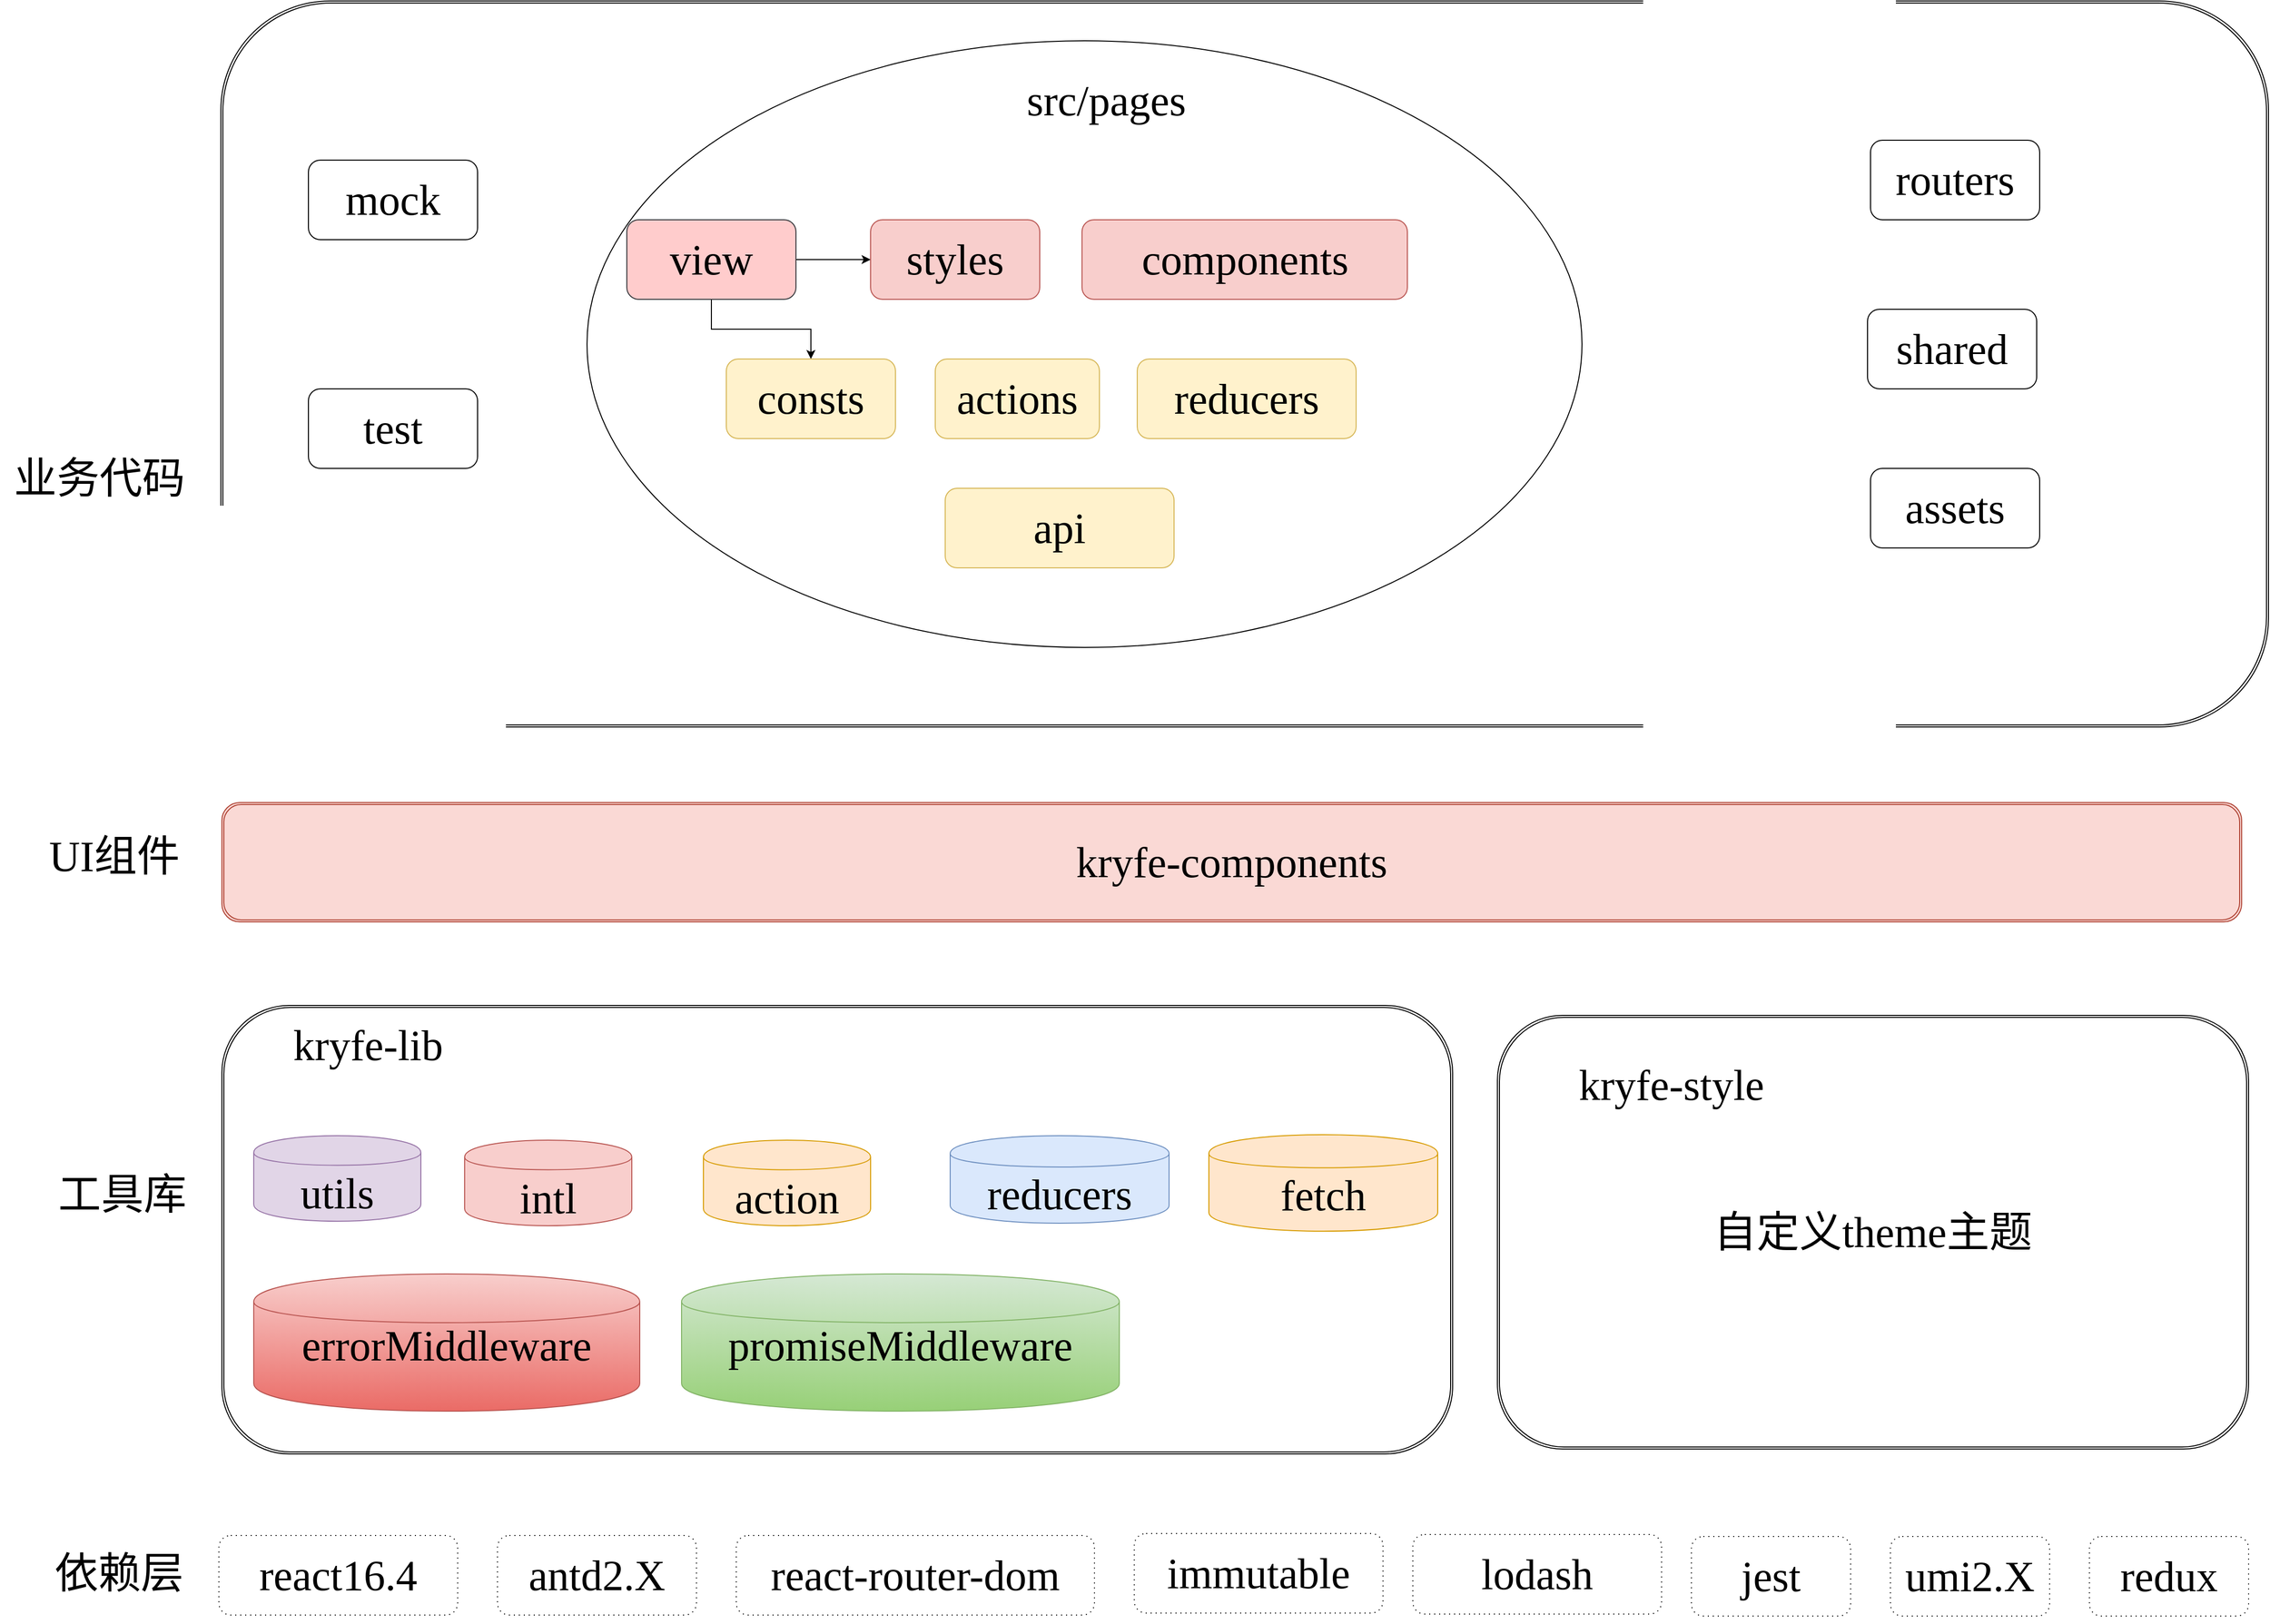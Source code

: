 <mxfile version="14.2.7" type="github" pages="7">
  <diagram name="Page-1" id="12e1b939-464a-85fe-373e-61e167be1490">
    <mxGraphModel dx="1833" dy="2734.5" grid="1" gridSize="10" guides="1" tooltips="1" connect="1" arrows="1" fold="1" page="1" pageScale="1.5" pageWidth="1654" pageHeight="1169" background="#ffffff" math="0" shadow="0">
      <root>
        <mxCell id="0" />
        <mxCell id="1" parent="0" />
        <mxCell id="8u1qhFfjfpsjYvNEw95O-1" value="" style="ellipse;whiteSpace=wrap;html=1;" parent="1" vertex="1">
          <mxGeometry x="670" y="-1660" width="1000" height="610" as="geometry" />
        </mxCell>
        <mxCell id="ACcv200ihPQqjM33xnzT-37" value="依赖层" style="text;html=1;strokeColor=none;fillColor=none;align=center;verticalAlign=middle;whiteSpace=wrap;rounded=0;perimeterSpacing=10;fontSize=43;fontFamily=Comic Sans MS;" parent="1" vertex="1">
          <mxGeometry x="95" y="-169" width="210" height="100" as="geometry" />
        </mxCell>
        <mxCell id="ACcv200ihPQqjM33xnzT-38" value="工具库" style="text;html=1;strokeColor=none;fillColor=none;align=center;verticalAlign=middle;whiteSpace=wrap;rounded=0;perimeterSpacing=10;fontSize=43;fontFamily=Comic Sans MS;" parent="1" vertex="1">
          <mxGeometry x="103" y="-550" width="200" height="100" as="geometry" />
        </mxCell>
        <mxCell id="ACcv200ihPQqjM33xnzT-44" value="jest" style="shape=ext;rounded=1;html=1;whiteSpace=wrap;dashed=1;dashPattern=1 4;fontFamily=Comic Sans MS;fontSize=43;" parent="1" vertex="1">
          <mxGeometry x="1780" y="-156" width="160" height="80" as="geometry" />
        </mxCell>
        <mxCell id="ACcv200ihPQqjM33xnzT-45" value="antd2.X" style="shape=ext;rounded=1;html=1;whiteSpace=wrap;dashed=1;dashPattern=1 4;fontFamily=Comic Sans MS;fontSize=43;" parent="1" vertex="1">
          <mxGeometry x="580" y="-157" width="200" height="80" as="geometry" />
        </mxCell>
        <mxCell id="ACcv200ihPQqjM33xnzT-46" value="react16.4" style="shape=ext;rounded=1;html=1;whiteSpace=wrap;dashed=1;dashPattern=1 4;fontFamily=Comic Sans MS;fontSize=43;" parent="1" vertex="1">
          <mxGeometry x="300" y="-157" width="240" height="80" as="geometry" />
        </mxCell>
        <mxCell id="ACcv200ihPQqjM33xnzT-47" value="immutable" style="shape=ext;rounded=1;html=1;whiteSpace=wrap;dashed=1;dashPattern=1 4;fontFamily=Comic Sans MS;fontSize=43;" parent="1" vertex="1">
          <mxGeometry x="1220" y="-159" width="250" height="80" as="geometry" />
        </mxCell>
        <mxCell id="ACcv200ihPQqjM33xnzT-48" value="lodash" style="shape=ext;rounded=1;html=1;whiteSpace=wrap;dashed=1;dashPattern=1 4;fontFamily=Comic Sans MS;fontSize=43;" parent="1" vertex="1">
          <mxGeometry x="1500" y="-158" width="250" height="80" as="geometry" />
        </mxCell>
        <mxCell id="ACcv200ihPQqjM33xnzT-49" value="react-router-dom" style="shape=ext;rounded=1;html=1;whiteSpace=wrap;dashed=1;dashPattern=1 4;fontFamily=Comic Sans MS;fontSize=43;" parent="1" vertex="1">
          <mxGeometry x="820" y="-157" width="360" height="80" as="geometry" />
        </mxCell>
        <mxCell id="ACcv200ihPQqjM33xnzT-52" value="umi2.X" style="shape=ext;rounded=1;html=1;whiteSpace=wrap;dashed=1;dashPattern=1 4;fontFamily=Comic Sans MS;fontSize=43;" parent="1" vertex="1">
          <mxGeometry x="1980" y="-156" width="160" height="80" as="geometry" />
        </mxCell>
        <mxCell id="ACcv200ihPQqjM33xnzT-54" value="redux" style="shape=ext;rounded=1;html=1;whiteSpace=wrap;dashed=1;dashPattern=1 4;fontFamily=Comic Sans MS;fontSize=43;" parent="1" vertex="1">
          <mxGeometry x="2180" y="-156" width="160" height="80" as="geometry" />
        </mxCell>
        <mxCell id="ACcv200ihPQqjM33xnzT-55" value="" style="shape=ext;rounded=1;double=1;fontFamily=Comic Sans MS;fontSize=43;labelBackgroundColor=none;labelBorderColor=none;" parent="1" vertex="1">
          <mxGeometry x="303" y="-690" width="1237" height="451" as="geometry" />
        </mxCell>
        <mxCell id="ACcv200ihPQqjM33xnzT-57" value="自定义theme主题" style="shape=ext;rounded=1;html=1;whiteSpace=wrap;double=1;fontFamily=Comic Sans MS;fontSize=43;" parent="1" vertex="1">
          <mxGeometry x="1585" y="-680" width="755" height="436" as="geometry" />
        </mxCell>
        <mxCell id="ACcv200ihPQqjM33xnzT-58" value="kryfe-lib" style="text;html=1;strokeColor=none;fillColor=none;align=center;verticalAlign=middle;whiteSpace=wrap;rounded=0;fontFamily=Comic Sans MS;fontSize=43;" parent="1" vertex="1">
          <mxGeometry x="315" y="-660" width="270" height="20" as="geometry" />
        </mxCell>
        <mxCell id="ACcv200ihPQqjM33xnzT-59" value="kryfe-style" style="text;html=1;strokeColor=none;fillColor=none;align=center;verticalAlign=middle;whiteSpace=wrap;rounded=0;fontFamily=Comic Sans MS;fontSize=43;" parent="1" vertex="1">
          <mxGeometry x="1625" y="-620" width="270" height="20" as="geometry" />
        </mxCell>
        <mxCell id="ACcv200ihPQqjM33xnzT-62" value="utils" style="shape=cylinder;whiteSpace=wrap;html=1;boundedLbl=1;backgroundOutline=1;fontFamily=Comic Sans MS;fontSize=43;verticalAlign=top;strokeWidth=1;fillColor=#e1d5e7;strokeColor=#9673a6;" parent="1" vertex="1">
          <mxGeometry x="335" y="-559" width="168" height="86" as="geometry" />
        </mxCell>
        <mxCell id="ACcv200ihPQqjM33xnzT-66" value="intl" style="shape=cylinder;whiteSpace=wrap;html=1;boundedLbl=1;backgroundOutline=1;fontFamily=Comic Sans MS;fontSize=43;verticalAlign=top;strokeWidth=1;fillColor=#f8cecc;strokeColor=#b85450;" parent="1" vertex="1">
          <mxGeometry x="547" y="-554.5" width="168" height="86" as="geometry" />
        </mxCell>
        <mxCell id="ACcv200ihPQqjM33xnzT-67" value="action" style="shape=cylinder;whiteSpace=wrap;html=1;boundedLbl=1;backgroundOutline=1;fontFamily=Comic Sans MS;fontSize=43;verticalAlign=top;strokeWidth=1;fillColor=#ffe6cc;strokeColor=#d79b00;" parent="1" vertex="1">
          <mxGeometry x="787" y="-554.5" width="168" height="86" as="geometry" />
        </mxCell>
        <mxCell id="ACcv200ihPQqjM33xnzT-68" value="reducers" style="shape=cylinder;whiteSpace=wrap;html=1;boundedLbl=1;backgroundOutline=1;fontFamily=Comic Sans MS;fontSize=43;verticalAlign=top;strokeWidth=1;fillColor=#dae8fc;strokeColor=#6c8ebf;" parent="1" vertex="1">
          <mxGeometry x="1035" y="-559" width="220" height="88" as="geometry" />
        </mxCell>
        <mxCell id="ACcv200ihPQqjM33xnzT-69" value="fetch" style="shape=cylinder;whiteSpace=wrap;html=1;boundedLbl=1;backgroundOutline=1;fontFamily=Comic Sans MS;fontSize=43;verticalAlign=top;strokeWidth=1;fillColor=#ffe6cc;strokeColor=#d79b00;" parent="1" vertex="1">
          <mxGeometry x="1295" y="-560" width="230" height="97" as="geometry" />
        </mxCell>
        <mxCell id="ACcv200ihPQqjM33xnzT-70" value="errorMiddleware" style="shape=cylinder;whiteSpace=wrap;html=1;boundedLbl=1;backgroundOutline=1;fontFamily=Comic Sans MS;fontSize=43;verticalAlign=top;strokeWidth=1;fillColor=#f8cecc;strokeColor=#b85450;gradientColor=#ea6b66;" parent="1" vertex="1">
          <mxGeometry x="335" y="-420" width="388" height="138" as="geometry" />
        </mxCell>
        <mxCell id="ACcv200ihPQqjM33xnzT-74" value="promiseMiddleware" style="shape=cylinder;whiteSpace=wrap;html=1;boundedLbl=1;backgroundOutline=1;fontFamily=Comic Sans MS;fontSize=43;verticalAlign=top;strokeWidth=1;fillColor=#d5e8d4;strokeColor=#82b366;gradientColor=#97d077;" parent="1" vertex="1">
          <mxGeometry x="765" y="-420" width="440" height="138" as="geometry" />
        </mxCell>
        <mxCell id="C9wikINYZ20PcwpeZPlY-1" value="UI组件" style="text;html=1;strokeColor=none;fillColor=none;align=center;verticalAlign=middle;whiteSpace=wrap;rounded=0;perimeterSpacing=10;fontSize=43;fontFamily=Comic Sans MS;" parent="1" vertex="1">
          <mxGeometry x="95" y="-890" width="200" height="100" as="geometry" />
        </mxCell>
        <mxCell id="TWxSdMsF2TKqnxe4ZzpJ-3" value="&lt;span&gt;kryfe-components&lt;/span&gt;" style="shape=ext;rounded=1;html=1;whiteSpace=wrap;double=1;fontFamily=Comic Sans MS;fontSize=43;fillColor=#fad9d5;strokeColor=#ae4132;" parent="1" vertex="1">
          <mxGeometry x="303" y="-894" width="2030" height="120" as="geometry" />
        </mxCell>
        <mxCell id="TWxSdMsF2TKqnxe4ZzpJ-16" value="业务代码" style="text;html=1;strokeColor=none;fillColor=none;align=center;verticalAlign=middle;whiteSpace=wrap;rounded=0;perimeterSpacing=10;fontSize=43;fontFamily=Comic Sans MS;" parent="1" vertex="1">
          <mxGeometry x="80" y="-1270" width="200" height="100" as="geometry" />
        </mxCell>
        <mxCell id="TWxSdMsF2TKqnxe4ZzpJ-18" value="" style="shape=ext;rounded=1;html=1;whiteSpace=wrap;double=1;fontFamily=Comic Sans MS;fontSize=43;fillColor=none;" parent="1" vertex="1">
          <mxGeometry x="302" y="-1700" width="2058" height="730" as="geometry" />
        </mxCell>
        <mxCell id="TWxSdMsF2TKqnxe4ZzpJ-27" value="&lt;font color=&quot;#000000&quot;&gt;mock&lt;/font&gt;" style="rounded=1;whiteSpace=wrap;html=1;labelBackgroundColor=none;fontFamily=Comic Sans MS;fontSize=43;" parent="1" vertex="1">
          <mxGeometry x="390" y="-1540" width="170" height="80" as="geometry" />
        </mxCell>
        <mxCell id="TWxSdMsF2TKqnxe4ZzpJ-28" value="test" style="rounded=1;whiteSpace=wrap;html=1;labelBackgroundColor=none;fontFamily=Comic Sans MS;fontSize=43;" parent="1" vertex="1">
          <mxGeometry x="390" y="-1310" width="170" height="80" as="geometry" />
        </mxCell>
        <mxCell id="TWxSdMsF2TKqnxe4ZzpJ-64" value="" style="edgeStyle=orthogonalEdgeStyle;rounded=0;orthogonalLoop=1;jettySize=auto;html=1;fontFamily=Comic Sans MS;fontSize=43;fontColor=#FAFFFD;" parent="1" source="TWxSdMsF2TKqnxe4ZzpJ-43" target="TWxSdMsF2TKqnxe4ZzpJ-54" edge="1">
          <mxGeometry relative="1" as="geometry" />
        </mxCell>
        <mxCell id="TWxSdMsF2TKqnxe4ZzpJ-65" value="" style="edgeStyle=orthogonalEdgeStyle;rounded=0;orthogonalLoop=1;jettySize=auto;html=1;fontFamily=Comic Sans MS;fontSize=43;fontColor=#FAFFFD;" parent="1" source="TWxSdMsF2TKqnxe4ZzpJ-43" target="TWxSdMsF2TKqnxe4ZzpJ-52" edge="1">
          <mxGeometry relative="1" as="geometry" />
        </mxCell>
        <mxCell id="TWxSdMsF2TKqnxe4ZzpJ-43" value="view" style="rounded=1;whiteSpace=wrap;html=1;labelBackgroundColor=none;fontFamily=Comic Sans MS;fontSize=43;fillColor=#ffcccc;strokeColor=#36393d;" parent="1" vertex="1">
          <mxGeometry x="710" y="-1480" width="170" height="80" as="geometry" />
        </mxCell>
        <mxCell id="TWxSdMsF2TKqnxe4ZzpJ-47" value="src/pages" style="text;html=1;strokeColor=none;fillColor=none;align=center;verticalAlign=middle;whiteSpace=wrap;rounded=0;fontFamily=Comic Sans MS;fontSize=43;" parent="1" vertex="1">
          <mxGeometry x="1057" y="-1610" width="270" height="20" as="geometry" />
        </mxCell>
        <mxCell id="TWxSdMsF2TKqnxe4ZzpJ-52" value="styles" style="rounded=1;whiteSpace=wrap;html=1;labelBackgroundColor=none;fontFamily=Comic Sans MS;fontSize=43;fillColor=#f8cecc;strokeColor=#b85450;" parent="1" vertex="1">
          <mxGeometry x="955" y="-1480" width="170" height="80" as="geometry" />
        </mxCell>
        <mxCell id="TWxSdMsF2TKqnxe4ZzpJ-53" value="components" style="rounded=1;whiteSpace=wrap;html=1;labelBackgroundColor=none;fontFamily=Comic Sans MS;fontSize=43;fillColor=#f8cecc;strokeColor=#b85450;" parent="1" vertex="1">
          <mxGeometry x="1167.5" y="-1480" width="327" height="80" as="geometry" />
        </mxCell>
        <mxCell id="TWxSdMsF2TKqnxe4ZzpJ-54" value="consts" style="rounded=1;whiteSpace=wrap;html=1;labelBackgroundColor=none;fontFamily=Comic Sans MS;fontSize=43;fillColor=#fff2cc;strokeColor=#d6b656;" parent="1" vertex="1">
          <mxGeometry x="810" y="-1340" width="170" height="80" as="geometry" />
        </mxCell>
        <mxCell id="TWxSdMsF2TKqnxe4ZzpJ-56" value="actions" style="rounded=1;whiteSpace=wrap;html=1;labelBackgroundColor=none;fontFamily=Comic Sans MS;fontSize=43;fillColor=#fff2cc;strokeColor=#d6b656;" parent="1" vertex="1">
          <mxGeometry x="1020" y="-1340" width="165" height="80" as="geometry" />
        </mxCell>
        <mxCell id="TWxSdMsF2TKqnxe4ZzpJ-57" value="reducers" style="rounded=1;whiteSpace=wrap;html=1;labelBackgroundColor=none;fontFamily=Comic Sans MS;fontSize=43;fillColor=#fff2cc;strokeColor=#d6b656;" parent="1" vertex="1">
          <mxGeometry x="1223" y="-1340" width="220" height="80" as="geometry" />
        </mxCell>
        <mxCell id="TWxSdMsF2TKqnxe4ZzpJ-59" value="api" style="rounded=1;whiteSpace=wrap;html=1;labelBackgroundColor=none;fontFamily=Comic Sans MS;fontSize=43;fillColor=#fff2cc;strokeColor=#d6b656;" parent="1" vertex="1">
          <mxGeometry x="1030" y="-1210" width="230" height="80" as="geometry" />
        </mxCell>
        <mxCell id="TWxSdMsF2TKqnxe4ZzpJ-60" value="routers" style="rounded=1;whiteSpace=wrap;html=1;labelBackgroundColor=none;fontFamily=Comic Sans MS;fontSize=43;" parent="1" vertex="1">
          <mxGeometry x="1960" y="-1560" width="170" height="80" as="geometry" />
        </mxCell>
        <mxCell id="TWxSdMsF2TKqnxe4ZzpJ-61" value="shared" style="rounded=1;whiteSpace=wrap;html=1;labelBackgroundColor=none;fontFamily=Comic Sans MS;fontSize=43;" parent="1" vertex="1">
          <mxGeometry x="1957" y="-1390" width="170" height="80" as="geometry" />
        </mxCell>
        <mxCell id="TWxSdMsF2TKqnxe4ZzpJ-62" value="assets" style="rounded=1;whiteSpace=wrap;html=1;labelBackgroundColor=none;fontFamily=Comic Sans MS;fontSize=43;" parent="1" vertex="1">
          <mxGeometry x="1960" y="-1230" width="170" height="80" as="geometry" />
        </mxCell>
      </root>
    </mxGraphModel>
  </diagram>
  <diagram id="LHeS4BdLSO3xTZ7ajXbM" name="Page-2">
    <mxGraphModel dx="1251" dy="3045" grid="1" gridSize="10" guides="1" tooltips="1" connect="1" arrows="1" fold="1" page="1" pageScale="1" pageWidth="3300" pageHeight="2339" math="0" shadow="0">
      <root>
        <mxCell id="zYoztE-PvU23CbIRNL2x-0" />
        <mxCell id="zYoztE-PvU23CbIRNL2x-1" parent="zYoztE-PvU23CbIRNL2x-0" />
        <mxCell id="tfJK5-G03FJ_QuHSLzbA-41" value="依赖层" style="text;html=1;strokeColor=none;fillColor=none;align=center;verticalAlign=middle;whiteSpace=wrap;rounded=0;perimeterSpacing=10;fontSize=43;fontFamily=Comic Sans MS;" parent="zYoztE-PvU23CbIRNL2x-1" vertex="1">
          <mxGeometry x="90" y="-438" width="210" height="100" as="geometry" />
        </mxCell>
        <mxCell id="tfJK5-G03FJ_QuHSLzbA-42" value="工具库" style="text;html=1;strokeColor=none;fillColor=none;align=center;verticalAlign=middle;whiteSpace=wrap;rounded=0;perimeterSpacing=10;fontSize=43;fontFamily=Comic Sans MS;" parent="zYoztE-PvU23CbIRNL2x-1" vertex="1">
          <mxGeometry x="80" y="-763" width="200" height="100" as="geometry" />
        </mxCell>
        <mxCell id="tfJK5-G03FJ_QuHSLzbA-43" value="jest" style="shape=ext;rounded=1;html=1;whiteSpace=wrap;dashed=1;dashPattern=1 4;fontFamily=Comic Sans MS;fontSize=43;" parent="zYoztE-PvU23CbIRNL2x-1" vertex="1">
          <mxGeometry x="2170" y="-440" width="250" height="160" as="geometry" />
        </mxCell>
        <mxCell id="tfJK5-G03FJ_QuHSLzbA-44" value="antd4.X" style="shape=ext;rounded=1;html=1;whiteSpace=wrap;dashed=1;dashPattern=1 4;fontFamily=Comic Sans MS;fontSize=43;" parent="zYoztE-PvU23CbIRNL2x-1" vertex="1">
          <mxGeometry x="720" y="-438" width="320" height="160" as="geometry" />
        </mxCell>
        <mxCell id="tfJK5-G03FJ_QuHSLzbA-45" value="react16.8" style="shape=ext;rounded=1;html=1;whiteSpace=wrap;dashed=1;dashPattern=1 4;fontFamily=Comic Sans MS;fontSize=43;" parent="zYoztE-PvU23CbIRNL2x-1" vertex="1">
          <mxGeometry x="320" y="-440" width="315" height="170" as="geometry" />
        </mxCell>
        <mxCell id="tfJK5-G03FJ_QuHSLzbA-46" value="typescript" style="shape=ext;rounded=1;html=1;whiteSpace=wrap;dashed=1;dashPattern=1 4;fontFamily=Comic Sans MS;fontSize=43;" parent="zYoztE-PvU23CbIRNL2x-1" vertex="1">
          <mxGeometry x="1440" y="-440" width="310" height="166" as="geometry" />
        </mxCell>
        <mxCell id="tfJK5-G03FJ_QuHSLzbA-47" value="dva" style="shape=ext;rounded=1;html=1;whiteSpace=wrap;dashed=1;dashPattern=1 4;fontFamily=Comic Sans MS;fontSize=43;" parent="zYoztE-PvU23CbIRNL2x-1" vertex="1">
          <mxGeometry x="1830" y="-440" width="250" height="166" as="geometry" />
        </mxCell>
        <mxCell id="tfJK5-G03FJ_QuHSLzbA-49" value="umi3.0" style="shape=ext;rounded=1;html=1;whiteSpace=wrap;dashed=1;dashPattern=1 4;fontFamily=Comic Sans MS;fontSize=43;" parent="zYoztE-PvU23CbIRNL2x-1" vertex="1">
          <mxGeometry x="1120" y="-440" width="240" height="166" as="geometry" />
        </mxCell>
        <mxCell id="tfJK5-G03FJ_QuHSLzbA-50" value="lodash" style="shape=ext;rounded=1;html=1;whiteSpace=wrap;dashed=1;dashPattern=1 4;fontFamily=Comic Sans MS;fontSize=43;" parent="zYoztE-PvU23CbIRNL2x-1" vertex="1">
          <mxGeometry x="2480" y="-440" width="250" height="156" as="geometry" />
        </mxCell>
        <mxCell id="tfJK5-G03FJ_QuHSLzbA-52" value="@ot/utils" style="shape=ext;rounded=1;html=1;whiteSpace=wrap;double=1;fontFamily=Comic Sans MS;fontSize=43;fillColor=#fff2cc;strokeColor=#d6b656;" parent="zYoztE-PvU23CbIRNL2x-1" vertex="1">
          <mxGeometry x="310" y="-830" width="560" height="230" as="geometry" />
        </mxCell>
        <mxCell id="tfJK5-G03FJ_QuHSLzbA-62" value="UI组件" style="text;html=1;strokeColor=none;fillColor=none;align=center;verticalAlign=middle;whiteSpace=wrap;rounded=0;perimeterSpacing=10;fontSize=43;fontFamily=Comic Sans MS;" parent="zYoztE-PvU23CbIRNL2x-1" vertex="1">
          <mxGeometry x="80" y="-1175" width="200" height="100" as="geometry" />
        </mxCell>
        <mxCell id="tfJK5-G03FJ_QuHSLzbA-64" value="业务代码" style="text;html=1;strokeColor=none;fillColor=none;align=center;verticalAlign=middle;whiteSpace=wrap;rounded=0;perimeterSpacing=10;fontSize=43;fontFamily=Comic Sans MS;" parent="zYoztE-PvU23CbIRNL2x-1" vertex="1">
          <mxGeometry x="90" y="-1700" width="200" height="100" as="geometry" />
        </mxCell>
        <mxCell id="tfJK5-G03FJ_QuHSLzbA-90" value="kryfe-style" style="shape=ext;rounded=1;html=1;whiteSpace=wrap;double=1;fontFamily=Comic Sans MS;fontSize=43;" parent="zYoztE-PvU23CbIRNL2x-1" vertex="1">
          <mxGeometry x="2560" y="-830" width="550" height="230" as="geometry" />
        </mxCell>
        <mxCell id="tfJK5-G03FJ_QuHSLzbA-91" value="@ot/dmversion" style="shape=ext;rounded=1;html=1;whiteSpace=wrap;double=1;fontFamily=Comic Sans MS;fontSize=43;fillColor=#bac8d3;strokeColor=#23445d;" parent="zYoztE-PvU23CbIRNL2x-1" vertex="1">
          <mxGeometry x="1840" y="-830" width="570" height="230" as="geometry" />
        </mxCell>
        <mxCell id="tfJK5-G03FJ_QuHSLzbA-92" value="@umijs/hooks" style="shape=ext;rounded=1;html=1;whiteSpace=wrap;double=1;fontFamily=Comic Sans MS;fontSize=43;fillColor=#fff2cc;strokeColor=#d6b656;" parent="zYoztE-PvU23CbIRNL2x-1" vertex="1">
          <mxGeometry x="1040" y="-830" width="630" height="230" as="geometry" />
        </mxCell>
        <mxCell id="tfJK5-G03FJ_QuHSLzbA-95" value="@paas/components" style="shape=ext;rounded=1;html=1;whiteSpace=wrap;double=1;fontFamily=Comic Sans MS;fontSize=43;fillColor=#f8cecc;strokeColor=#b85450;" parent="zYoztE-PvU23CbIRNL2x-1" vertex="1">
          <mxGeometry x="320" y="-1250" width="2800" height="250" as="geometry" />
        </mxCell>
        <mxCell id="IWnz5wJxzBRroKLhqd2s-0" value="umi-request" style="shape=ext;rounded=1;html=1;whiteSpace=wrap;dashed=1;dashPattern=1 4;fontFamily=Comic Sans MS;fontSize=43;" parent="zYoztE-PvU23CbIRNL2x-1" vertex="1">
          <mxGeometry x="2800" y="-440" width="320" height="160" as="geometry" />
        </mxCell>
        <mxCell id="IWnz5wJxzBRroKLhqd2s-1" value="" style="shape=ext;rounded=1;html=1;whiteSpace=wrap;double=1;fontFamily=Comic Sans MS;fontSize=43;" parent="zYoztE-PvU23CbIRNL2x-1" vertex="1">
          <mxGeometry x="340" y="-2030" width="740" height="630" as="geometry" />
        </mxCell>
        <mxCell id="IWnz5wJxzBRroKLhqd2s-2" value="" style="shape=ext;rounded=1;html=1;whiteSpace=wrap;double=1;fontFamily=Comic Sans MS;fontSize=43;" parent="zYoztE-PvU23CbIRNL2x-1" vertex="1">
          <mxGeometry x="1120" y="-2040" width="1540" height="640" as="geometry" />
        </mxCell>
        <mxCell id="IWnz5wJxzBRroKLhqd2s-5" value="mock" style="shape=ext;rounded=1;html=1;whiteSpace=wrap;fontFamily=Comic Sans MS;fontSize=43;" parent="zYoztE-PvU23CbIRNL2x-1" vertex="1">
          <mxGeometry x="495" y="-1857" width="430" height="130" as="geometry" />
        </mxCell>
        <mxCell id="IWnz5wJxzBRroKLhqd2s-6" value="test" style="shape=ext;rounded=1;html=1;whiteSpace=wrap;fontFamily=Comic Sans MS;fontSize=43;fillColor=#60a917;strokeColor=#2D7600;fontColor=#ffffff;" parent="zYoztE-PvU23CbIRNL2x-1" vertex="1">
          <mxGeometry x="495" y="-1597" width="430" height="130" as="geometry" />
        </mxCell>
        <mxCell id="IWnz5wJxzBRroKLhqd2s-7" value="pages" style="shape=ext;rounded=1;html=1;whiteSpace=wrap;fontFamily=Comic Sans MS;fontSize=43;" parent="zYoztE-PvU23CbIRNL2x-1" vertex="1">
          <mxGeometry x="1220" y="-1870" width="320" height="130" as="geometry" />
        </mxCell>
        <mxCell id="IWnz5wJxzBRroKLhqd2s-8" value="utils" style="shape=ext;rounded=1;html=1;whiteSpace=wrap;fontFamily=Comic Sans MS;fontSize=43;" parent="zYoztE-PvU23CbIRNL2x-1" vertex="1">
          <mxGeometry x="1230" y="-1587" width="320" height="130" as="geometry" />
        </mxCell>
        <mxCell id="IWnz5wJxzBRroKLhqd2s-10" value="models" style="shape=ext;rounded=1;html=1;whiteSpace=wrap;fontFamily=Comic Sans MS;fontSize=43;" parent="zYoztE-PvU23CbIRNL2x-1" vertex="1">
          <mxGeometry x="1740" y="-1870" width="320" height="130" as="geometry" />
        </mxCell>
        <mxCell id="IWnz5wJxzBRroKLhqd2s-11" value="service" style="shape=ext;rounded=1;html=1;whiteSpace=wrap;fontFamily=Comic Sans MS;fontSize=43;" parent="zYoztE-PvU23CbIRNL2x-1" vertex="1">
          <mxGeometry x="2280" y="-1870" width="320" height="130" as="geometry" />
        </mxCell>
        <mxCell id="IWnz5wJxzBRroKLhqd2s-12" value="locales" style="shape=ext;rounded=1;html=1;whiteSpace=wrap;fontFamily=Comic Sans MS;fontSize=43;" parent="zYoztE-PvU23CbIRNL2x-1" vertex="1">
          <mxGeometry x="1740" y="-1597" width="320" height="130" as="geometry" />
        </mxCell>
        <mxCell id="ErtmaJzU8ej40QXi4xxW-0" value="" style="shape=ext;rounded=1;html=1;whiteSpace=wrap;double=1;fontFamily=Comic Sans MS;fontSize=43;" parent="zYoztE-PvU23CbIRNL2x-1" vertex="1">
          <mxGeometry x="2700" y="-2041" width="420" height="641" as="geometry" />
        </mxCell>
        <mxCell id="ErtmaJzU8ej40QXi4xxW-1" value="components" style="shape=ext;rounded=1;html=1;whiteSpace=wrap;fontFamily=Comic Sans MS;fontSize=43;" parent="zYoztE-PvU23CbIRNL2x-1" vertex="1">
          <mxGeometry x="2270" y="-1597" width="323" height="130" as="geometry" />
        </mxCell>
        <mxCell id="ErtmaJzU8ej40QXi4xxW-2" value="assets" style="shape=ext;rounded=1;html=1;whiteSpace=wrap;fontFamily=Comic Sans MS;fontSize=43;" parent="zYoztE-PvU23CbIRNL2x-1" vertex="1">
          <mxGeometry x="2785" y="-1740" width="250" height="130" as="geometry" />
        </mxCell>
        <mxCell id="oNj-7UCX4Ya3XquWFzxB-0" value="数据层/测试层" style="text;html=1;strokeColor=none;fillColor=none;align=center;verticalAlign=middle;whiteSpace=wrap;rounded=0;fontFamily=Comic Sans MS;fontSize=43;" parent="zYoztE-PvU23CbIRNL2x-1" vertex="1">
          <mxGeometry x="540" y="-1950" width="340" height="20" as="geometry" />
        </mxCell>
        <mxCell id="oNj-7UCX4Ya3XquWFzxB-2" value="主要业务模块层" style="text;html=1;strokeColor=none;fillColor=none;align=center;verticalAlign=middle;whiteSpace=wrap;rounded=0;fontFamily=Comic Sans MS;fontSize=43;" parent="zYoztE-PvU23CbIRNL2x-1" vertex="1">
          <mxGeometry x="1710" y="-1970" width="380" height="20" as="geometry" />
        </mxCell>
        <mxCell id="oNj-7UCX4Ya3XquWFzxB-3" value="样式管理" style="text;html=1;strokeColor=none;fillColor=none;align=center;verticalAlign=middle;whiteSpace=wrap;rounded=0;fontFamily=Comic Sans MS;fontSize=43;" parent="zYoztE-PvU23CbIRNL2x-1" vertex="1">
          <mxGeometry x="2717" y="-1974" width="380" height="20" as="geometry" />
        </mxCell>
      </root>
    </mxGraphModel>
  </diagram>
  <diagram id="Ei2lVJdrTGeZ8cxoIovu" name="Page-3">
    <mxGraphModel dx="1251" dy="706" grid="1" gridSize="10" guides="1" tooltips="1" connect="1" arrows="1" fold="1" page="1" pageScale="1" pageWidth="827" pageHeight="1169" math="0" shadow="0">
      <root>
        <mxCell id="N6Qx0ehr-rITqNkJm1p0-0" />
        <mxCell id="N6Qx0ehr-rITqNkJm1p0-1" parent="N6Qx0ehr-rITqNkJm1p0-0" />
        <mxCell id="N6Qx0ehr-rITqNkJm1p0-5" value="使用class定义对象的底层实现 例如 class A板块" style="text;html=1;strokeColor=none;fillColor=none;align=center;verticalAlign=middle;whiteSpace=wrap;rounded=0;" parent="N6Qx0ehr-rITqNkJm1p0-1" vertex="1">
          <mxGeometry x="200" y="20" width="400" height="10" as="geometry" />
        </mxCell>
        <mxCell id="N6Qx0ehr-rITqNkJm1p0-15" value="" style="edgeStyle=orthogonalEdgeStyle;rounded=0;orthogonalLoop=1;jettySize=auto;html=1;" parent="N6Qx0ehr-rITqNkJm1p0-1" source="N6Qx0ehr-rITqNkJm1p0-10" target="N6Qx0ehr-rITqNkJm1p0-13" edge="1">
          <mxGeometry relative="1" as="geometry" />
        </mxCell>
        <mxCell id="N6Qx0ehr-rITqNkJm1p0-10" value="_createClass" style="swimlane;html=1;fontStyle=1;align=center;verticalAlign=middle;childLayout=stackLayout;horizontal=1;startSize=30;horizontalStack=0;resizeParent=0;resizeLast=1;container=0;fontColor=#000000;collapsible=0;rounded=1;arcSize=30;strokeColor=#ff0000;fillColor=#ffffc0;swimlaneFillColor=#ffffc0;dropTarget=0;" parent="N6Qx0ehr-rITqNkJm1p0-1" vertex="1">
          <mxGeometry x="300" y="70" width="190" height="100" as="geometry" />
        </mxCell>
        <mxCell id="N6Qx0ehr-rITqNkJm1p0-11" value="作用：创建class变量，并为原型链上添加属性及设置静态方法" style="text;html=1;strokeColor=none;fillColor=none;align=center;verticalAlign=middle;spacingLeft=4;spacingRight=4;whiteSpace=wrap;overflow=hidden;rotatable=0;fontColor=#000000;" parent="N6Qx0ehr-rITqNkJm1p0-10" vertex="1">
          <mxGeometry y="30" width="190" height="70" as="geometry" />
        </mxCell>
        <mxCell id="N6Qx0ehr-rITqNkJm1p0-13" value="为A设置construtor" style="swimlane;html=1;fontStyle=1;align=center;verticalAlign=middle;childLayout=stackLayout;horizontal=1;startSize=30;horizontalStack=0;resizeParent=0;resizeLast=1;container=0;fontColor=#000000;collapsible=0;rounded=1;arcSize=30;strokeColor=#ff0000;fillColor=#ffffc0;swimlaneFillColor=#ffffc0;dropTarget=0;" parent="N6Qx0ehr-rITqNkJm1p0-1" vertex="1">
          <mxGeometry x="300" y="250" width="190" height="100" as="geometry" />
        </mxCell>
        <mxCell id="N6Qx0ehr-rITqNkJm1p0-14" value="1.&amp;nbsp;" style="text;html=1;strokeColor=none;fillColor=none;align=center;verticalAlign=middle;spacingLeft=4;spacingRight=4;whiteSpace=wrap;overflow=hidden;rotatable=0;fontColor=#000000;" parent="N6Qx0ehr-rITqNkJm1p0-13" vertex="1">
          <mxGeometry y="30" width="190" height="70" as="geometry" />
        </mxCell>
      </root>
    </mxGraphModel>
  </diagram>
  <diagram id="Jg6gSPI0lAMnNEhhfWCc" name="Page-4">
    <mxGraphModel dx="1251" dy="3044" grid="1" gridSize="10" guides="1" tooltips="1" connect="1" arrows="1" fold="1" page="1" pageScale="1" pageWidth="827" pageHeight="1169" math="0" shadow="0">
      <root>
        <mxCell id="1uLW3cnJnfPbp_SuEg5F-0" />
        <mxCell id="1uLW3cnJnfPbp_SuEg5F-1" parent="1uLW3cnJnfPbp_SuEg5F-0" />
        <mxCell id="EHCRNqHX9vkaMyZaMvjl-0" value="依赖层" style="text;html=1;strokeColor=none;fillColor=none;align=center;verticalAlign=middle;whiteSpace=wrap;rounded=0;perimeterSpacing=10;fontSize=43;fontFamily=Comic Sans MS;" parent="1uLW3cnJnfPbp_SuEg5F-1" vertex="1">
          <mxGeometry x="110" y="-221" width="210" height="100" as="geometry" />
        </mxCell>
        <mxCell id="EHCRNqHX9vkaMyZaMvjl-1" value="工具库" style="text;html=1;strokeColor=none;fillColor=none;align=center;verticalAlign=middle;whiteSpace=wrap;rounded=0;perimeterSpacing=10;fontSize=43;fontFamily=Comic Sans MS;" parent="1uLW3cnJnfPbp_SuEg5F-1" vertex="1">
          <mxGeometry x="80" y="-815" width="200" height="100" as="geometry" />
        </mxCell>
        <mxCell id="EHCRNqHX9vkaMyZaMvjl-3" value="antd4.X" style="shape=ext;rounded=1;html=1;whiteSpace=wrap;dashed=1;dashPattern=1 4;fontFamily=Comic Sans MS;fontSize=43;" parent="1uLW3cnJnfPbp_SuEg5F-1" vertex="1">
          <mxGeometry x="745" y="-254" width="320" height="160" as="geometry" />
        </mxCell>
        <mxCell id="EHCRNqHX9vkaMyZaMvjl-4" value="react16.8" style="shape=ext;rounded=1;html=1;whiteSpace=wrap;dashed=1;dashPattern=1 4;fontFamily=Comic Sans MS;fontSize=43;" parent="1uLW3cnJnfPbp_SuEg5F-1" vertex="1">
          <mxGeometry x="345" y="-256" width="315" height="170" as="geometry" />
        </mxCell>
        <mxCell id="EHCRNqHX9vkaMyZaMvjl-5" value="typescript" style="shape=ext;rounded=1;html=1;whiteSpace=wrap;dashed=1;dashPattern=1 4;fontFamily=Comic Sans MS;fontSize=43;" parent="1uLW3cnJnfPbp_SuEg5F-1" vertex="1">
          <mxGeometry x="1465" y="-256" width="310" height="166" as="geometry" />
        </mxCell>
        <mxCell id="EHCRNqHX9vkaMyZaMvjl-6" value="use-immer" style="shape=ext;rounded=1;html=1;whiteSpace=wrap;dashed=1;dashPattern=1 4;fontFamily=Comic Sans MS;fontSize=43;" parent="1uLW3cnJnfPbp_SuEg5F-1" vertex="1">
          <mxGeometry x="1855" y="-256" width="250" height="166" as="geometry" />
        </mxCell>
        <mxCell id="EHCRNqHX9vkaMyZaMvjl-7" value="umi3.0" style="shape=ext;rounded=1;html=1;whiteSpace=wrap;dashed=1;dashPattern=1 4;fontFamily=Comic Sans MS;fontSize=43;" parent="1uLW3cnJnfPbp_SuEg5F-1" vertex="1">
          <mxGeometry x="1145" y="-256" width="240" height="166" as="geometry" />
        </mxCell>
        <mxCell id="EHCRNqHX9vkaMyZaMvjl-8" value="dva" style="shape=ext;rounded=1;html=1;whiteSpace=wrap;dashed=1;dashPattern=1 4;fontFamily=Comic Sans MS;fontSize=43;" parent="1uLW3cnJnfPbp_SuEg5F-1" vertex="1">
          <mxGeometry x="2455" y="-256" width="250" height="160" as="geometry" />
        </mxCell>
        <mxCell id="EHCRNqHX9vkaMyZaMvjl-10" value="UI组件" style="text;html=1;strokeColor=none;fillColor=none;align=center;verticalAlign=middle;whiteSpace=wrap;rounded=0;perimeterSpacing=10;fontSize=43;fontFamily=Comic Sans MS;" parent="1uLW3cnJnfPbp_SuEg5F-1" vertex="1">
          <mxGeometry x="80" y="-1175" width="200" height="100" as="geometry" />
        </mxCell>
        <mxCell id="EHCRNqHX9vkaMyZaMvjl-11" value="业务代码" style="text;html=1;strokeColor=none;fillColor=none;align=center;verticalAlign=middle;whiteSpace=wrap;rounded=0;perimeterSpacing=10;fontSize=43;fontFamily=Comic Sans MS;" parent="1uLW3cnJnfPbp_SuEg5F-1" vertex="1">
          <mxGeometry x="90" y="-1700" width="200" height="100" as="geometry" />
        </mxCell>
        <mxCell id="EHCRNqHX9vkaMyZaMvjl-14" value="ahooks" style="shape=ext;rounded=1;html=1;whiteSpace=wrap;double=1;fontFamily=Comic Sans MS;fontSize=43;" parent="1uLW3cnJnfPbp_SuEg5F-1" vertex="1">
          <mxGeometry x="310" y="-860" width="2800" height="190" as="geometry" />
        </mxCell>
        <mxCell id="EHCRNqHX9vkaMyZaMvjl-15" value="@kryfe/paas-components" style="shape=ext;rounded=1;html=1;whiteSpace=wrap;double=1;fontFamily=Comic Sans MS;fontSize=43;" parent="1uLW3cnJnfPbp_SuEg5F-1" vertex="1">
          <mxGeometry x="321" y="-1250" width="2800" height="250" as="geometry" />
        </mxCell>
        <mxCell id="EHCRNqHX9vkaMyZaMvjl-16" value="umi-request" style="shape=ext;rounded=1;html=1;whiteSpace=wrap;dashed=1;dashPattern=1 4;fontFamily=Comic Sans MS;fontSize=43;" parent="1uLW3cnJnfPbp_SuEg5F-1" vertex="1">
          <mxGeometry x="2775" y="-260" width="320" height="160" as="geometry" />
        </mxCell>
        <mxCell id="EHCRNqHX9vkaMyZaMvjl-17" value="" style="shape=ext;rounded=1;html=1;whiteSpace=wrap;double=1;fontFamily=Comic Sans MS;fontSize=43;" parent="1uLW3cnJnfPbp_SuEg5F-1" vertex="1">
          <mxGeometry x="340" y="-2030" width="740" height="630" as="geometry" />
        </mxCell>
        <mxCell id="EHCRNqHX9vkaMyZaMvjl-18" value="" style="shape=ext;rounded=1;html=1;whiteSpace=wrap;double=1;fontFamily=Comic Sans MS;fontSize=43;" parent="1uLW3cnJnfPbp_SuEg5F-1" vertex="1">
          <mxGeometry x="1120" y="-2040" width="1540" height="640" as="geometry" />
        </mxCell>
        <mxCell id="EHCRNqHX9vkaMyZaMvjl-19" value="mock" style="shape=ext;rounded=1;html=1;whiteSpace=wrap;fontFamily=Comic Sans MS;fontSize=43;" parent="1uLW3cnJnfPbp_SuEg5F-1" vertex="1">
          <mxGeometry x="495" y="-1857" width="430" height="130" as="geometry" />
        </mxCell>
        <mxCell id="EHCRNqHX9vkaMyZaMvjl-20" value="test" style="shape=ext;rounded=1;html=1;whiteSpace=wrap;fontFamily=Comic Sans MS;fontSize=43;fillColor=#60a917;strokeColor=#2D7600;fontColor=#ffffff;" parent="1uLW3cnJnfPbp_SuEg5F-1" vertex="1">
          <mxGeometry x="495" y="-1597" width="430" height="130" as="geometry" />
        </mxCell>
        <mxCell id="EHCRNqHX9vkaMyZaMvjl-21" value="pages" style="shape=ext;rounded=1;html=1;whiteSpace=wrap;fontFamily=Comic Sans MS;fontSize=43;" parent="1uLW3cnJnfPbp_SuEg5F-1" vertex="1">
          <mxGeometry x="1220" y="-1870" width="320" height="130" as="geometry" />
        </mxCell>
        <mxCell id="EHCRNqHX9vkaMyZaMvjl-22" value="utils" style="shape=ext;rounded=1;html=1;whiteSpace=wrap;fontFamily=Comic Sans MS;fontSize=43;" parent="1uLW3cnJnfPbp_SuEg5F-1" vertex="1">
          <mxGeometry x="1230" y="-1610" width="320" height="130" as="geometry" />
        </mxCell>
        <mxCell id="EHCRNqHX9vkaMyZaMvjl-23" value="models" style="shape=ext;rounded=1;html=1;whiteSpace=wrap;fontFamily=Comic Sans MS;fontSize=43;" parent="1uLW3cnJnfPbp_SuEg5F-1" vertex="1">
          <mxGeometry x="1740" y="-1870" width="320" height="130" as="geometry" />
        </mxCell>
        <mxCell id="EHCRNqHX9vkaMyZaMvjl-24" value="service" style="shape=ext;rounded=1;html=1;whiteSpace=wrap;fontFamily=Comic Sans MS;fontSize=43;" parent="1uLW3cnJnfPbp_SuEg5F-1" vertex="1">
          <mxGeometry x="2280" y="-1870" width="320" height="130" as="geometry" />
        </mxCell>
        <mxCell id="EHCRNqHX9vkaMyZaMvjl-25" value="locales" style="shape=ext;rounded=1;html=1;whiteSpace=wrap;fontFamily=Comic Sans MS;fontSize=43;" parent="1uLW3cnJnfPbp_SuEg5F-1" vertex="1">
          <mxGeometry x="1740" y="-1620" width="320" height="130" as="geometry" />
        </mxCell>
        <mxCell id="EHCRNqHX9vkaMyZaMvjl-26" value="" style="shape=ext;rounded=1;html=1;whiteSpace=wrap;double=1;fontFamily=Comic Sans MS;fontSize=43;" parent="1uLW3cnJnfPbp_SuEg5F-1" vertex="1">
          <mxGeometry x="2700" y="-2041" width="420" height="641" as="geometry" />
        </mxCell>
        <mxCell id="EHCRNqHX9vkaMyZaMvjl-27" value="components" style="shape=ext;rounded=1;html=1;whiteSpace=wrap;fontFamily=Comic Sans MS;fontSize=43;" parent="1uLW3cnJnfPbp_SuEg5F-1" vertex="1">
          <mxGeometry x="2277" y="-1620" width="323" height="130" as="geometry" />
        </mxCell>
        <mxCell id="EHCRNqHX9vkaMyZaMvjl-28" value="assets" style="shape=ext;rounded=1;html=1;whiteSpace=wrap;fontFamily=Comic Sans MS;fontSize=43;" parent="1uLW3cnJnfPbp_SuEg5F-1" vertex="1">
          <mxGeometry x="2785" y="-1740" width="250" height="130" as="geometry" />
        </mxCell>
        <mxCell id="EHCRNqHX9vkaMyZaMvjl-29" value="数据层/测试层" style="text;html=1;strokeColor=none;fillColor=none;align=center;verticalAlign=middle;whiteSpace=wrap;rounded=0;fontFamily=Comic Sans MS;fontSize=43;" parent="1uLW3cnJnfPbp_SuEg5F-1" vertex="1">
          <mxGeometry x="540" y="-1950" width="340" height="20" as="geometry" />
        </mxCell>
        <mxCell id="EHCRNqHX9vkaMyZaMvjl-30" value="主要业务模块层" style="text;html=1;strokeColor=none;fillColor=none;align=center;verticalAlign=middle;whiteSpace=wrap;rounded=0;fontFamily=Comic Sans MS;fontSize=43;" parent="1uLW3cnJnfPbp_SuEg5F-1" vertex="1">
          <mxGeometry x="1710" y="-1970" width="380" height="20" as="geometry" />
        </mxCell>
        <mxCell id="EHCRNqHX9vkaMyZaMvjl-31" value="样式管理" style="text;html=1;strokeColor=none;fillColor=none;align=center;verticalAlign=middle;whiteSpace=wrap;rounded=0;fontFamily=Comic Sans MS;fontSize=43;" parent="1uLW3cnJnfPbp_SuEg5F-1" vertex="1">
          <mxGeometry x="2717" y="-1974" width="380" height="20" as="geometry" />
        </mxCell>
        <mxCell id="EHCRNqHX9vkaMyZaMvjl-34" value="lodash" style="shape=ext;rounded=1;html=1;whiteSpace=wrap;dashed=1;dashPattern=1 4;fontFamily=Comic Sans MS;fontSize=43;" parent="1uLW3cnJnfPbp_SuEg5F-1" vertex="1">
          <mxGeometry x="2175" y="-256" width="250" height="156" as="geometry" />
        </mxCell>
        <mxCell id="lyo6lMm9Jiok8P-4IyBG-0" value="关键配置文件" style="text;html=1;strokeColor=none;fillColor=none;align=center;verticalAlign=middle;whiteSpace=wrap;rounded=0;perimeterSpacing=10;fontSize=43;fontFamily=Comic Sans MS;" parent="1uLW3cnJnfPbp_SuEg5F-1" vertex="1">
          <mxGeometry x="20" y="-500" width="280" height="100" as="geometry" />
        </mxCell>
        <mxCell id="gVNCEFGyshRjcMtJ05s--0" value=".umirc.ts(umi配置文件)" style="shape=ext;rounded=1;html=1;whiteSpace=wrap;double=1;fontFamily=Comic Sans MS;fontSize=43;" parent="1uLW3cnJnfPbp_SuEg5F-1" vertex="1">
          <mxGeometry x="326.5" y="-540" width="2789" height="170" as="geometry" />
        </mxCell>
      </root>
    </mxGraphModel>
  </diagram>
  <diagram id="G2LMOTFCFVWM77wMDEAR" name="Page-5">
    <mxGraphModel dx="1251" dy="3044" grid="1" gridSize="10" guides="1" tooltips="1" connect="1" arrows="1" fold="1" page="1" pageScale="1" pageWidth="827" pageHeight="1169" math="0" shadow="0">
      <root>
        <mxCell id="MhkXXcCVvFUiTt8VVXf2-0" />
        <mxCell id="MhkXXcCVvFUiTt8VVXf2-1" parent="MhkXXcCVvFUiTt8VVXf2-0" />
        <mxCell id="MhkXXcCVvFUiTt8VVXf2-2" value="依赖层" style="text;html=1;strokeColor=none;fillColor=none;align=center;verticalAlign=middle;whiteSpace=wrap;rounded=0;perimeterSpacing=10;fontSize=43;fontFamily=Comic Sans MS;" parent="MhkXXcCVvFUiTt8VVXf2-1" vertex="1">
          <mxGeometry x="80" y="-510" width="210" height="100" as="geometry" />
        </mxCell>
        <mxCell id="MhkXXcCVvFUiTt8VVXf2-5" value="&lt;span style=&quot;line-height: 1.74 ; letter-spacing: 0.008em ; outline-style: none ; overflow-wrap: break-word&quot;&gt;&lt;font style=&quot;font-size: 40px&quot; color=&quot;#1a1a1a&quot;&gt;@ali/saas-plugin-fireworm&lt;/font&gt;&lt;/span&gt;" style="shape=ext;rounded=1;html=1;whiteSpace=wrap;dashed=1;dashPattern=1 4;fontFamily=Comic Sans MS;fontSize=43;" parent="MhkXXcCVvFUiTt8VVXf2-1" vertex="1">
          <mxGeometry x="320" y="-658" width="620" height="170" as="geometry" />
        </mxCell>
        <mxCell id="MhkXXcCVvFUiTt8VVXf2-11" value="业务代码" style="text;html=1;strokeColor=none;fillColor=none;align=center;verticalAlign=middle;whiteSpace=wrap;rounded=0;perimeterSpacing=10;fontSize=43;fontFamily=Comic Sans MS;" parent="MhkXXcCVvFUiTt8VVXf2-1" vertex="1">
          <mxGeometry x="10" y="-1679" width="200" height="100" as="geometry" />
        </mxCell>
        <mxCell id="MhkXXcCVvFUiTt8VVXf2-16" value="" style="shape=ext;rounded=1;html=1;whiteSpace=wrap;double=1;fontFamily=Comic Sans MS;fontSize=43;" parent="MhkXXcCVvFUiTt8VVXf2-1" vertex="1">
          <mxGeometry x="310" y="-2019" width="2810" height="819" as="geometry" />
        </mxCell>
        <mxCell id="MhkXXcCVvFUiTt8VVXf2-19" value="" style="shape=ext;rounded=1;html=1;whiteSpace=wrap;fontFamily=Comic Sans MS;fontSize=43;" parent="MhkXXcCVvFUiTt8VVXf2-1" vertex="1">
          <mxGeometry x="414" y="-1890" width="2646" height="610" as="geometry" />
        </mxCell>
        <mxCell id="MhkXXcCVvFUiTt8VVXf2-28" value="主要业务模块层&amp;nbsp; &amp;nbsp; &amp;nbsp;src" style="text;html=1;strokeColor=none;fillColor=none;align=center;verticalAlign=middle;whiteSpace=wrap;rounded=0;fontFamily=Comic Sans MS;fontSize=43;" parent="MhkXXcCVvFUiTt8VVXf2-1" vertex="1">
          <mxGeometry x="1345" y="-1970" width="740" height="21" as="geometry" />
        </mxCell>
        <mxCell id="MhkXXcCVvFUiTt8VVXf2-32" value="&lt;span style=&quot;color: rgb(64 , 64 , 64) ; line-height: 1.74 ; letter-spacing: 0.008em ; outline-style: none ; overflow-wrap: break-word ; background-color: rgb(255 , 255 , 255)&quot;&gt;&lt;font style=&quot;font-size: 40px&quot;&gt;@alipay/kos-wrapper-pc&lt;/font&gt;&lt;/span&gt;" style="shape=ext;rounded=1;html=1;whiteSpace=wrap;dashed=1;dashPattern=1 4;fontFamily=Comic Sans MS;fontSize=43;" parent="MhkXXcCVvFUiTt8VVXf2-1" vertex="1">
          <mxGeometry x="977" y="-658" width="620" height="170" as="geometry" />
        </mxCell>
        <mxCell id="MhkXXcCVvFUiTt8VVXf2-33" value="&lt;span style=&quot;color: rgb(64 , 64 , 64) ; line-height: 1.74 ; letter-spacing: 0.008em ; outline-style: none ; overflow-wrap: break-word&quot;&gt;&lt;font style=&quot;font-size: 40px&quot;&gt;@alipay/mo-alsh-merchant-framework&lt;/font&gt;&lt;/span&gt;" style="shape=ext;rounded=1;html=1;whiteSpace=wrap;dashed=1;dashPattern=1 4;fontFamily=Comic Sans MS;fontSize=43;" parent="MhkXXcCVvFUiTt8VVXf2-1" vertex="1">
          <mxGeometry x="1641" y="-658" width="809" height="170" as="geometry" />
        </mxCell>
        <mxCell id="MhkXXcCVvFUiTt8VVXf2-34" value="&lt;span style=&quot;color: rgb(64 , 64 , 64) ; line-height: 1.74 ; letter-spacing: 0.008em ; outline-style: none ; overflow-wrap: break-word&quot;&gt;&lt;font style=&quot;font-size: 40px&quot;&gt;@saasfe/we-app-react&lt;/font&gt;&lt;/span&gt;" style="shape=ext;rounded=1;html=1;whiteSpace=wrap;dashed=1;dashPattern=1 4;fontFamily=Comic Sans MS;fontSize=43;" parent="MhkXXcCVvFUiTt8VVXf2-1" vertex="1">
          <mxGeometry x="2529" y="-660" width="611" height="170" as="geometry" />
        </mxCell>
        <mxCell id="MhkXXcCVvFUiTt8VVXf2-35" value="&lt;span style=&quot;color: rgb(64 , 64 , 64) ; line-height: 1.74 ; letter-spacing: 0.008em ; outline-style: none ; overflow-wrap: break-word&quot;&gt;&lt;font style=&quot;font-size: 40px&quot;&gt;@types/kos-core&lt;/font&gt;&lt;/span&gt;" style="shape=ext;rounded=1;html=1;whiteSpace=wrap;dashed=1;dashPattern=1 4;fontFamily=Comic Sans MS;fontSize=43;" parent="MhkXXcCVvFUiTt8VVXf2-1" vertex="1">
          <mxGeometry x="340" y="-418" width="590" height="170" as="geometry" />
        </mxCell>
        <mxCell id="MhkXXcCVvFUiTt8VVXf2-36" value="&lt;span style=&quot;color: rgb(64 , 64 , 64) ; line-height: 1.74 ; letter-spacing: 0.008em ; outline-style: none ; overflow-wrap: break-word&quot;&gt;&lt;font style=&quot;font-size: 40px&quot;&gt;@ant-design/icons&lt;/font&gt;&lt;/span&gt;" style="shape=ext;rounded=1;html=1;whiteSpace=wrap;dashed=1;dashPattern=1 4;fontFamily=Comic Sans MS;fontSize=43;" parent="MhkXXcCVvFUiTt8VVXf2-1" vertex="1">
          <mxGeometry x="992" y="-410" width="590" height="170" as="geometry" />
        </mxCell>
        <mxCell id="MhkXXcCVvFUiTt8VVXf2-37" value="&lt;span style=&quot;color: rgb(64 , 64 , 64) ; line-height: 1.74 ; letter-spacing: 0.008em ; outline-style: none ; overflow-wrap: break-word&quot;&gt;&lt;font style=&quot;font-size: 40px&quot;&gt;antd&lt;/font&gt;&lt;/span&gt;" style="shape=ext;rounded=1;html=1;whiteSpace=wrap;dashed=1;dashPattern=1 4;fontFamily=Comic Sans MS;fontSize=43;" parent="MhkXXcCVvFUiTt8VVXf2-1" vertex="1">
          <mxGeometry x="1641" y="-423" width="190" height="170" as="geometry" />
        </mxCell>
        <mxCell id="MhkXXcCVvFUiTt8VVXf2-38" value="&lt;span style=&quot;color: rgb(64 , 64 , 64) ; line-height: 1.74 ; letter-spacing: 0.008em ; outline-style: none ; overflow-wrap: break-word&quot;&gt;&lt;font style=&quot;font-size: 40px&quot;&gt;classnames&lt;/font&gt;&lt;/span&gt;" style="shape=ext;rounded=1;html=1;whiteSpace=wrap;dashed=1;dashPattern=1 4;fontFamily=Comic Sans MS;fontSize=43;" parent="MhkXXcCVvFUiTt8VVXf2-1" vertex="1">
          <mxGeometry x="1880" y="-418" width="250" height="170" as="geometry" />
        </mxCell>
        <mxCell id="MhkXXcCVvFUiTt8VVXf2-39" value="&lt;font color=&quot;#404040&quot;&gt;&lt;span style=&quot;font-size: 40px ; letter-spacing: 0.344px&quot;&gt;typescript&lt;/span&gt;&lt;/font&gt;" style="shape=ext;rounded=1;html=1;whiteSpace=wrap;dashed=1;dashPattern=1 4;fontFamily=Comic Sans MS;fontSize=43;" parent="MhkXXcCVvFUiTt8VVXf2-1" vertex="1">
          <mxGeometry x="2179" y="-418" width="350" height="168" as="geometry" />
        </mxCell>
        <mxCell id="MhkXXcCVvFUiTt8VVXf2-40" value="关键配置文件" style="text;html=1;strokeColor=none;fillColor=none;align=center;verticalAlign=middle;whiteSpace=wrap;rounded=0;perimeterSpacing=10;fontSize=43;fontFamily=Comic Sans MS;" parent="MhkXXcCVvFUiTt8VVXf2-1" vertex="1">
          <mxGeometry x="10" y="-980" width="290" height="100" as="geometry" />
        </mxCell>
        <mxCell id="MhkXXcCVvFUiTt8VVXf2-42" value="&lt;font style=&quot;font-size: 40px&quot;&gt;&lt;span style=&quot;color: rgb(89 , 89 , 89) ; letter-spacing: 0.12px ; background-color: rgb(249 , 249 , 249)&quot;&gt;@ali&lt;/span&gt;&lt;span style=&quot;color: rgb(89 , 89 , 89) ; letter-spacing: 0.12px ; background-color: rgb(249 , 249 , 249)&quot;&gt;/def&lt;/span&gt;&lt;/font&gt;" style="shape=ext;rounded=1;html=1;whiteSpace=wrap;dashed=1;dashPattern=1 4;fontFamily=Comic Sans MS;fontSize=43;" parent="MhkXXcCVvFUiTt8VVXf2-1" vertex="1">
          <mxGeometry x="2570" y="-433" width="560" height="180" as="geometry" />
        </mxCell>
        <mxCell id="r26lJ7CbYlTe4nyHL8DA-0" value="abc.json(def构建工具配置文件)" style="shape=ext;rounded=1;html=1;whiteSpace=wrap;double=1;fontFamily=Comic Sans MS;fontSize=43;" parent="MhkXXcCVvFUiTt8VVXf2-1" vertex="1">
          <mxGeometry x="330" y="-1050" width="1340" height="250" as="geometry" />
        </mxCell>
        <mxCell id="r26lJ7CbYlTe4nyHL8DA-1" value="app.config.ts(微应用配置文件)" style="shape=ext;rounded=1;html=1;whiteSpace=wrap;double=1;fontFamily=Comic Sans MS;fontSize=43;" parent="MhkXXcCVvFUiTt8VVXf2-1" vertex="1">
          <mxGeometry x="1710" y="-1050" width="1420" height="250" as="geometry" />
        </mxCell>
        <mxCell id="r26lJ7CbYlTe4nyHL8DA-3" value="src下面直接就是导出的module" style="text;html=1;strokeColor=none;fillColor=none;align=center;verticalAlign=middle;whiteSpace=wrap;rounded=0;fontFamily=Comic Sans MS;fontSize=43;" parent="MhkXXcCVvFUiTt8VVXf2-1" vertex="1">
          <mxGeometry x="440" y="-1850" width="740" height="21" as="geometry" />
        </mxCell>
        <mxCell id="aa3rE9wK807xIEJB79rN-0" value="" style="shape=ext;rounded=1;html=1;whiteSpace=wrap;fontFamily=Comic Sans MS;fontSize=43;" parent="MhkXXcCVvFUiTt8VVXf2-1" vertex="1">
          <mxGeometry x="500" y="-1754" width="860" height="414" as="geometry" />
        </mxCell>
        <mxCell id="aa3rE9wK807xIEJB79rN-2" value="......" style="shape=ext;rounded=1;html=1;whiteSpace=wrap;fontFamily=Comic Sans MS;fontSize=43;" parent="MhkXXcCVvFUiTt8VVXf2-1" vertex="1">
          <mxGeometry x="2400" y="-1780" width="530" height="414" as="geometry" />
        </mxCell>
        <mxCell id="aa3rE9wK807xIEJB79rN-3" value="menu" style="text;html=1;strokeColor=none;fillColor=none;align=center;verticalAlign=middle;whiteSpace=wrap;rounded=0;fontFamily=Comic Sans MS;fontSize=43;" parent="MhkXXcCVvFUiTt8VVXf2-1" vertex="1">
          <mxGeometry x="480" y="-1730" width="740" height="30" as="geometry" />
        </mxCell>
        <mxCell id="aa3rE9wK807xIEJB79rN-5" value="&lt;span style=&quot;color: rgb(38 , 38 , 38) ; line-height: 1.74 ; letter-spacing: 0.05em ; outline-style: none ; overflow-wrap: break-word&quot;&gt;&lt;font style=&quot;font-size: 40px&quot;&gt;&amp;nbsp;index.tsx&lt;/font&gt;&lt;/span&gt;" style="text;html=1;strokeColor=none;fillColor=none;align=center;verticalAlign=middle;whiteSpace=wrap;rounded=0;" parent="MhkXXcCVvFUiTt8VVXf2-1" vertex="1">
          <mxGeometry x="603" y="-1700" width="160" height="170" as="geometry" />
        </mxCell>
        <mxCell id="aa3rE9wK807xIEJB79rN-8" value="&lt;span style=&quot;color: rgb(38 , 38 , 38) ; line-height: 1.74 ; letter-spacing: 0.05em ; outline-style: none ; overflow-wrap: break-word&quot;&gt;&lt;font style=&quot;font-size: 40px&quot;&gt;&amp;nbsp;model.ts&lt;/font&gt;&lt;/span&gt;" style="text;html=1;strokeColor=none;fillColor=none;align=center;verticalAlign=middle;whiteSpace=wrap;rounded=0;" parent="MhkXXcCVvFUiTt8VVXf2-1" vertex="1">
          <mxGeometry x="600" y="-1560" width="160" height="170" as="geometry" />
        </mxCell>
        <mxCell id="aa3rE9wK807xIEJB79rN-9" value="&lt;font color=&quot;#262626&quot;&gt;&lt;span style=&quot;font-size: 40px ; letter-spacing: 0.6px&quot;&gt;prop-types.ts&lt;br&gt;&lt;br&gt;&lt;/span&gt;&lt;/font&gt;" style="text;html=1;strokeColor=none;fillColor=none;align=center;verticalAlign=middle;whiteSpace=wrap;rounded=0;" parent="MhkXXcCVvFUiTt8VVXf2-1" vertex="1">
          <mxGeometry x="810" y="-1660" width="290" height="170" as="geometry" />
        </mxCell>
        <mxCell id="aa3rE9wK807xIEJB79rN-10" value="&lt;font color=&quot;#262626&quot;&gt;&lt;span style=&quot;font-size: 40px ; letter-spacing: 0.6px&quot;&gt;service.ts&lt;br&gt;&lt;/span&gt;&lt;/font&gt;" style="text;html=1;strokeColor=none;fillColor=none;align=center;verticalAlign=middle;whiteSpace=wrap;rounded=0;" parent="MhkXXcCVvFUiTt8VVXf2-1" vertex="1">
          <mxGeometry x="820" y="-1536" width="290" height="170" as="geometry" />
        </mxCell>
        <mxCell id="aa3rE9wK807xIEJB79rN-11" value="&lt;font color=&quot;#262626&quot;&gt;&lt;span style=&quot;font-size: 40px ; letter-spacing: 0.6px&quot;&gt;style.less&lt;br&gt;&lt;/span&gt;&lt;/font&gt;" style="text;html=1;strokeColor=none;fillColor=none;align=center;verticalAlign=middle;whiteSpace=wrap;rounded=0;" parent="MhkXXcCVvFUiTt8VVXf2-1" vertex="1">
          <mxGeometry x="1100" y="-1610" width="126" height="170" as="geometry" />
        </mxCell>
        <mxCell id="aa3rE9wK807xIEJB79rN-15" value="&lt;span style=&quot;color: rgb(38 , 38 , 38) ; line-height: 1.74 ; letter-spacing: 0.05em ; outline-style: none ; overflow-wrap: break-word&quot;&gt;&lt;font style=&quot;font-size: 40px&quot;&gt;&amp;nbsp;index.tsx&lt;/font&gt;&lt;/span&gt;" style="text;html=1;strokeColor=none;fillColor=none;align=center;verticalAlign=middle;whiteSpace=wrap;rounded=0;" parent="MhkXXcCVvFUiTt8VVXf2-1" vertex="1">
          <mxGeometry x="1523" y="-1700" width="160" height="170" as="geometry" />
        </mxCell>
        <mxCell id="aa3rE9wK807xIEJB79rN-16" value="&lt;font color=&quot;#262626&quot;&gt;&lt;span style=&quot;font-size: 40px ; letter-spacing: 0.6px&quot;&gt;prop-types.ts&lt;br&gt;&lt;br&gt;&lt;/span&gt;&lt;/font&gt;" style="text;html=1;strokeColor=none;fillColor=none;align=center;verticalAlign=middle;whiteSpace=wrap;rounded=0;" parent="MhkXXcCVvFUiTt8VVXf2-1" vertex="1">
          <mxGeometry x="1730" y="-1660" width="290" height="170" as="geometry" />
        </mxCell>
        <mxCell id="aa3rE9wK807xIEJB79rN-17" value="menu" style="text;html=1;strokeColor=none;fillColor=none;align=center;verticalAlign=middle;whiteSpace=wrap;rounded=0;fontFamily=Comic Sans MS;fontSize=43;" parent="MhkXXcCVvFUiTt8VVXf2-1" vertex="1">
          <mxGeometry x="1400" y="-1730" width="740" height="40" as="geometry" />
        </mxCell>
        <mxCell id="aa3rE9wK807xIEJB79rN-18" value="&lt;font color=&quot;#262626&quot;&gt;&lt;span style=&quot;font-size: 40px ; letter-spacing: 0.6px&quot;&gt;style.less&lt;br&gt;&lt;/span&gt;&lt;/font&gt;" style="text;html=1;strokeColor=none;fillColor=none;align=center;verticalAlign=middle;whiteSpace=wrap;rounded=0;" parent="MhkXXcCVvFUiTt8VVXf2-1" vertex="1">
          <mxGeometry x="2020" y="-1610" width="126" height="170" as="geometry" />
        </mxCell>
        <mxCell id="aa3rE9wK807xIEJB79rN-19" value="&lt;font color=&quot;#262626&quot;&gt;&lt;span style=&quot;font-size: 40px ; letter-spacing: 0.6px&quot;&gt;service.ts&lt;br&gt;&lt;/span&gt;&lt;/font&gt;" style="text;html=1;strokeColor=none;fillColor=none;align=center;verticalAlign=middle;whiteSpace=wrap;rounded=0;" parent="MhkXXcCVvFUiTt8VVXf2-1" vertex="1">
          <mxGeometry x="1740" y="-1536" width="290" height="170" as="geometry" />
        </mxCell>
        <mxCell id="aa3rE9wK807xIEJB79rN-20" value="&lt;span style=&quot;color: rgb(38 , 38 , 38) ; line-height: 1.74 ; letter-spacing: 0.05em ; outline-style: none ; overflow-wrap: break-word&quot;&gt;&lt;font style=&quot;font-size: 40px&quot;&gt;&amp;nbsp;model.ts&lt;/font&gt;&lt;/span&gt;" style="text;html=1;strokeColor=none;fillColor=none;align=center;verticalAlign=middle;whiteSpace=wrap;rounded=0;" parent="MhkXXcCVvFUiTt8VVXf2-1" vertex="1">
          <mxGeometry x="1520" y="-1560" width="160" height="170" as="geometry" />
        </mxCell>
        <mxCell id="aa3rE9wK807xIEJB79rN-21" value="" style="shape=ext;rounded=1;html=1;whiteSpace=wrap;fontFamily=Comic Sans MS;fontSize=43;" parent="MhkXXcCVvFUiTt8VVXf2-1" vertex="1">
          <mxGeometry x="1420" y="-1754" width="860" height="414" as="geometry" />
        </mxCell>
        <mxCell id="aa3rE9wK807xIEJB79rN-22" value="home" style="text;html=1;strokeColor=none;fillColor=none;align=center;verticalAlign=middle;whiteSpace=wrap;rounded=0;fontFamily=Comic Sans MS;fontSize=43;" parent="MhkXXcCVvFUiTt8VVXf2-1" vertex="1">
          <mxGeometry x="1480" y="-1725" width="740" height="30" as="geometry" />
        </mxCell>
        <mxCell id="aa3rE9wK807xIEJB79rN-23" value="&lt;span style=&quot;color: rgb(38 , 38 , 38) ; line-height: 1.74 ; letter-spacing: 0.05em ; outline-style: none ; overflow-wrap: break-word&quot;&gt;&lt;font style=&quot;font-size: 40px&quot;&gt;&amp;nbsp;model.ts&lt;/font&gt;&lt;/span&gt;" style="text;html=1;strokeColor=none;fillColor=none;align=center;verticalAlign=middle;whiteSpace=wrap;rounded=0;" parent="MhkXXcCVvFUiTt8VVXf2-1" vertex="1">
          <mxGeometry x="1553" y="-1550" width="160" height="170" as="geometry" />
        </mxCell>
        <mxCell id="aa3rE9wK807xIEJB79rN-24" value="&lt;span style=&quot;color: rgb(38 , 38 , 38) ; line-height: 1.74 ; letter-spacing: 0.05em ; outline-style: none ; overflow-wrap: break-word&quot;&gt;&lt;font style=&quot;font-size: 40px&quot;&gt;&amp;nbsp;index.tsx&lt;/font&gt;&lt;/span&gt;" style="text;html=1;strokeColor=none;fillColor=none;align=center;verticalAlign=middle;whiteSpace=wrap;rounded=0;" parent="MhkXXcCVvFUiTt8VVXf2-1" vertex="1">
          <mxGeometry x="1556" y="-1690" width="160" height="170" as="geometry" />
        </mxCell>
        <mxCell id="aa3rE9wK807xIEJB79rN-25" value="&lt;font color=&quot;#262626&quot;&gt;&lt;span style=&quot;font-size: 40px ; letter-spacing: 0.6px&quot;&gt;prop-types.ts&lt;br&gt;&lt;br&gt;&lt;/span&gt;&lt;/font&gt;" style="text;html=1;strokeColor=none;fillColor=none;align=center;verticalAlign=middle;whiteSpace=wrap;rounded=0;" parent="MhkXXcCVvFUiTt8VVXf2-1" vertex="1">
          <mxGeometry x="1763" y="-1650" width="290" height="170" as="geometry" />
        </mxCell>
        <mxCell id="aa3rE9wK807xIEJB79rN-26" value="&lt;font color=&quot;#262626&quot;&gt;&lt;span style=&quot;font-size: 40px ; letter-spacing: 0.6px&quot;&gt;service.ts&lt;br&gt;&lt;/span&gt;&lt;/font&gt;" style="text;html=1;strokeColor=none;fillColor=none;align=center;verticalAlign=middle;whiteSpace=wrap;rounded=0;" parent="MhkXXcCVvFUiTt8VVXf2-1" vertex="1">
          <mxGeometry x="1773" y="-1526" width="290" height="170" as="geometry" />
        </mxCell>
        <mxCell id="aa3rE9wK807xIEJB79rN-27" value="&lt;font color=&quot;#262626&quot;&gt;&lt;span style=&quot;font-size: 40px ; letter-spacing: 0.6px&quot;&gt;style.less&lt;br&gt;&lt;/span&gt;&lt;/font&gt;" style="text;html=1;strokeColor=none;fillColor=none;align=center;verticalAlign=middle;whiteSpace=wrap;rounded=0;" parent="MhkXXcCVvFUiTt8VVXf2-1" vertex="1">
          <mxGeometry x="2053" y="-1600" width="126" height="170" as="geometry" />
        </mxCell>
      </root>
    </mxGraphModel>
  </diagram>
  <diagram id="Xfh70ZTIhQbwLsF0_np0" name="Page-6">
    <mxGraphModel dx="3033" dy="981" grid="1" gridSize="10" guides="1" tooltips="1" connect="1" arrows="1" fold="1" page="1" pageScale="1" pageWidth="1200" pageHeight="1920" math="0" shadow="0">
      <root>
        <mxCell id="1oSULyC6czZNr59ilimM-0" />
        <mxCell id="1oSULyC6czZNr59ilimM-1" parent="1oSULyC6czZNr59ilimM-0" />
        <mxCell id="TvGzaiyjw098GuCoXLbd-1" value="" style="rounded=0;whiteSpace=wrap;html=1;dashed=1;glass=1;shadow=1;fillColor=none;" parent="1oSULyC6czZNr59ilimM-1" vertex="1">
          <mxGeometry x="430" y="1400" width="835" height="580" as="geometry" />
        </mxCell>
        <mxCell id="TvGzaiyjw098GuCoXLbd-66" value="" style="rounded=1;whiteSpace=wrap;html=1;dashed=1;" parent="1oSULyC6czZNr59ilimM-1" vertex="1">
          <mxGeometry x="1060" y="1491" width="180" height="209" as="geometry" />
        </mxCell>
        <mxCell id="TvGzaiyjw098GuCoXLbd-67" value="" style="rounded=1;whiteSpace=wrap;html=1;dashed=1;" parent="1oSULyC6czZNr59ilimM-1" vertex="1">
          <mxGeometry x="722.5" y="1491" width="180" height="209" as="geometry" />
        </mxCell>
        <mxCell id="TvGzaiyjw098GuCoXLbd-28" value="" style="rounded=0;whiteSpace=wrap;html=1;dashed=1;glass=1;shadow=1;fillColor=none;" parent="1oSULyC6czZNr59ilimM-1" vertex="1">
          <mxGeometry x="396.25" y="2110" width="882.5" height="520" as="geometry" />
        </mxCell>
        <mxCell id="TvGzaiyjw098GuCoXLbd-62" value="" style="rounded=1;whiteSpace=wrap;html=1;dashed=1;" parent="1oSULyC6czZNr59ilimM-1" vertex="1">
          <mxGeometry x="1050" y="2131" width="180" height="209" as="geometry" />
        </mxCell>
        <mxCell id="TvGzaiyjw098GuCoXLbd-61" value="" style="rounded=1;whiteSpace=wrap;html=1;dashed=1;" parent="1oSULyC6czZNr59ilimM-1" vertex="1">
          <mxGeometry x="702.5" y="2131" width="180" height="209" as="geometry" />
        </mxCell>
        <mxCell id="1oSULyC6czZNr59ilimM-14" value="" style="rounded=0;whiteSpace=wrap;html=1;dashed=1;glass=1;shadow=1;fillColor=none;" parent="1oSULyC6czZNr59ilimM-1" vertex="1">
          <mxGeometry x="420" y="250" width="950" height="250" as="geometry" />
        </mxCell>
        <mxCell id="1oSULyC6czZNr59ilimM-23" value="" style="rounded=0;whiteSpace=wrap;html=1;dashed=1;glass=1;shadow=1;fillColor=none;" parent="1oSULyC6czZNr59ilimM-1" vertex="1">
          <mxGeometry x="417.5" y="560" width="952.5" height="325" as="geometry" />
        </mxCell>
        <mxCell id="1oSULyC6czZNr59ilimM-2" value="上线申请" style="rounded=0;whiteSpace=wrap;html=1;" parent="1oSULyC6czZNr59ilimM-1" vertex="1">
          <mxGeometry x="428" y="402.5" width="120" height="40" as="geometry" />
        </mxCell>
        <mxCell id="1oSULyC6czZNr59ilimM-3" value="体验区发布" style="rounded=0;whiteSpace=wrap;html=1;" parent="1oSULyC6czZNr59ilimM-1" vertex="1">
          <mxGeometry x="852" y="402.5" width="120" height="40" as="geometry" />
        </mxCell>
        <mxCell id="1oSULyC6czZNr59ilimM-5" value="稳定区发布" style="rounded=0;whiteSpace=wrap;html=1;" parent="1oSULyC6czZNr59ilimM-1" vertex="1">
          <mxGeometry x="1090" y="397.5" width="120" height="40" as="geometry" />
        </mxCell>
        <mxCell id="1oSULyC6czZNr59ilimM-8" value="" style="shape=singleArrow;whiteSpace=wrap;html=1;" parent="1oSULyC6czZNr59ilimM-1" vertex="1">
          <mxGeometry x="760" y="412.5" width="70" height="30" as="geometry" />
        </mxCell>
        <mxCell id="1oSULyC6czZNr59ilimM-9" value="" style="shape=singleArrow;whiteSpace=wrap;html=1;" parent="1oSULyC6czZNr59ilimM-1" vertex="1">
          <mxGeometry x="982" y="407.5" width="70" height="30" as="geometry" />
        </mxCell>
        <mxCell id="1oSULyC6czZNr59ilimM-16" value="上线申请" style="rounded=0;whiteSpace=wrap;html=1;" parent="1oSULyC6czZNr59ilimM-1" vertex="1">
          <mxGeometry x="435" y="767.5" width="120" height="40" as="geometry" />
        </mxCell>
        <mxCell id="1oSULyC6czZNr59ilimM-17" value="体验区发布" style="rounded=0;whiteSpace=wrap;html=1;strokeColor=#23445d;fillColor=#BBC9D4;" parent="1oSULyC6czZNr59ilimM-1" vertex="1">
          <mxGeometry x="870" y="767.5" width="120" height="40" as="geometry" />
        </mxCell>
        <mxCell id="1oSULyC6czZNr59ilimM-18" value="体验区金丝雀" style="rounded=0;whiteSpace=wrap;html=1;" parent="1oSULyC6czZNr59ilimM-1" vertex="1">
          <mxGeometry x="655" y="772.5" width="120" height="40" as="geometry" />
        </mxCell>
        <mxCell id="1oSULyC6czZNr59ilimM-19" value="稳定区发布" style="rounded=0;whiteSpace=wrap;html=1;" parent="1oSULyC6czZNr59ilimM-1" vertex="1">
          <mxGeometry x="1110" y="767.5" width="120" height="40" as="geometry" />
        </mxCell>
        <mxCell id="1oSULyC6czZNr59ilimM-20" value="" style="shape=singleArrow;whiteSpace=wrap;html=1;" parent="1oSULyC6czZNr59ilimM-1" vertex="1">
          <mxGeometry x="790" y="777.5" width="70" height="30" as="geometry" />
        </mxCell>
        <mxCell id="1oSULyC6czZNr59ilimM-21" value="" style="shape=singleArrow;whiteSpace=wrap;html=1;" parent="1oSULyC6czZNr59ilimM-1" vertex="1">
          <mxGeometry x="572.5" y="772.5" width="70" height="30" as="geometry" />
        </mxCell>
        <mxCell id="1oSULyC6czZNr59ilimM-22" value="" style="shape=singleArrow;whiteSpace=wrap;html=1;" parent="1oSULyC6czZNr59ilimM-1" vertex="1">
          <mxGeometry x="1020" y="772.5" width="70" height="30" as="geometry" />
        </mxCell>
        <mxCell id="1oSULyC6czZNr59ilimM-24" value="&lt;font style=&quot;font-size: 24px&quot;&gt;正常发布&lt;/font&gt;" style="text;html=1;strokeColor=none;fillColor=none;align=center;verticalAlign=middle;whiteSpace=wrap;rounded=0;shadow=1;glass=1;dashed=1;" parent="1oSULyC6czZNr59ilimM-1" vertex="1">
          <mxGeometry x="710" y="270" width="230" height="20" as="geometry" />
        </mxCell>
        <mxCell id="1oSULyC6czZNr59ilimM-28" value="&lt;font style=&quot;font-size: 24px&quot;&gt;线上问题&lt;/font&gt;" style="text;html=1;strokeColor=none;fillColor=none;align=center;verticalAlign=middle;whiteSpace=wrap;rounded=0;shadow=1;glass=1;dashed=1;" parent="1oSULyC6czZNr59ilimM-1" vertex="1">
          <mxGeometry x="740" y="580" width="195" height="20" as="geometry" />
        </mxCell>
        <mxCell id="1oSULyC6czZNr59ilimM-60" value="" style="edgeStyle=orthogonalEdgeStyle;rounded=0;orthogonalLoop=1;jettySize=auto;html=1;" parent="1oSULyC6czZNr59ilimM-1" source="1oSULyC6czZNr59ilimM-29" target="1oSULyC6czZNr59ilimM-32" edge="1">
          <mxGeometry relative="1" as="geometry">
            <Array as="points">
              <mxPoint x="610" y="640" />
              <mxPoint x="610" y="640" />
            </Array>
          </mxGeometry>
        </mxCell>
        <mxCell id="1oSULyC6czZNr59ilimM-29" value="拉hotfix分支单独上线" style="text;html=1;strokeColor=none;fillColor=none;align=center;verticalAlign=middle;whiteSpace=wrap;rounded=0;shadow=1;glass=1;dashed=1;" parent="1oSULyC6czZNr59ilimM-1" vertex="1">
          <mxGeometry x="445" y="630" width="120" height="20" as="geometry" />
        </mxCell>
        <mxCell id="1oSULyC6czZNr59ilimM-32" value="合并master" style="text;html=1;strokeColor=none;fillColor=none;align=center;verticalAlign=middle;whiteSpace=wrap;rounded=0;shadow=1;glass=1;dashed=1;" parent="1oSULyC6czZNr59ilimM-1" vertex="1">
          <mxGeometry x="600" y="630" width="120" height="20" as="geometry" />
        </mxCell>
        <mxCell id="1oSULyC6czZNr59ilimM-34" value="新加坡" style="rounded=0;whiteSpace=wrap;html=1;" parent="1oSULyC6czZNr59ilimM-1" vertex="1">
          <mxGeometry x="852" y="345" width="120" height="40" as="geometry" />
        </mxCell>
        <mxCell id="1oSULyC6czZNr59ilimM-35" value="新加坡" style="rounded=0;whiteSpace=wrap;html=1;fillColor=#bac8d3;strokeColor=#23445d;" parent="1oSULyC6czZNr59ilimM-1" vertex="1">
          <mxGeometry x="870" y="710" width="120" height="40" as="geometry" />
        </mxCell>
        <mxCell id="1oSULyC6czZNr59ilimM-40" value="" style="rounded=0;whiteSpace=wrap;html=1;dashed=1;glass=1;shadow=1;fillColor=none;" parent="1oSULyC6czZNr59ilimM-1" vertex="1">
          <mxGeometry x="427.5" y="960" width="835" height="390" as="geometry" />
        </mxCell>
        <mxCell id="1oSULyC6czZNr59ilimM-41" value="上线（灰度规则设置根据上线情况决定）" style="rounded=0;whiteSpace=wrap;html=1;" parent="1oSULyC6czZNr59ilimM-1" vertex="1">
          <mxGeometry x="445" y="1117.5" width="120" height="40" as="geometry" />
        </mxCell>
        <mxCell id="TvGzaiyjw098GuCoXLbd-0" value="" style="edgeStyle=orthogonalEdgeStyle;rounded=0;orthogonalLoop=1;jettySize=auto;html=1;" parent="1oSULyC6czZNr59ilimM-1" source="1oSULyC6czZNr59ilimM-42" target="1oSULyC6czZNr59ilimM-51" edge="1">
          <mxGeometry relative="1" as="geometry" />
        </mxCell>
        <mxCell id="1oSULyC6czZNr59ilimM-42" value="体验区发布" style="rounded=0;whiteSpace=wrap;html=1;fillColor=#bac8d3;strokeColor=#23445d;" parent="1oSULyC6czZNr59ilimM-1" vertex="1">
          <mxGeometry x="750" y="1127.5" width="120" height="40" as="geometry" />
        </mxCell>
        <mxCell id="1oSULyC6czZNr59ilimM-44" value="生产发布" style="rounded=0;whiteSpace=wrap;html=1;" parent="1oSULyC6czZNr59ilimM-1" vertex="1">
          <mxGeometry x="1095" y="1152.5" width="120" height="40" as="geometry" />
        </mxCell>
        <mxCell id="1oSULyC6czZNr59ilimM-45" value="" style="shape=singleArrow;whiteSpace=wrap;html=1;" parent="1oSULyC6czZNr59ilimM-1" vertex="1">
          <mxGeometry x="600" y="1127.5" width="100" height="30" as="geometry" />
        </mxCell>
        <mxCell id="1oSULyC6czZNr59ilimM-46" value="" style="shape=singleArrow;whiteSpace=wrap;html=1;" parent="1oSULyC6czZNr59ilimM-1" vertex="1">
          <mxGeometry x="940" y="1117.5" width="70" height="30" as="geometry" />
        </mxCell>
        <mxCell id="1oSULyC6czZNr59ilimM-49" value="新加坡" style="rounded=0;whiteSpace=wrap;html=1;fillColor=#fad9d5;strokeColor=#ae4132;dashed=1;" parent="1oSULyC6czZNr59ilimM-1" vertex="1">
          <mxGeometry x="750" y="1070" width="120" height="40" as="geometry" />
        </mxCell>
        <mxCell id="1oSULyC6czZNr59ilimM-51" value="灰度发布" style="rounded=0;whiteSpace=wrap;html=1;" parent="1oSULyC6czZNr59ilimM-1" vertex="1">
          <mxGeometry x="750" y="1192.5" width="120" height="40" as="geometry" />
        </mxCell>
        <mxCell id="1oSULyC6czZNr59ilimM-56" value="ci环境" style="rounded=0;whiteSpace=wrap;html=1;" parent="1oSULyC6czZNr59ilimM-1" vertex="1">
          <mxGeometry x="-80" y="520" width="120" height="40" as="geometry" />
        </mxCell>
        <mxCell id="1oSULyC6czZNr59ilimM-57" value="灰度环境" style="rounded=0;whiteSpace=wrap;html=1;" parent="1oSULyC6czZNr59ilimM-1" vertex="1">
          <mxGeometry x="163" y="520" width="120" height="40" as="geometry" />
        </mxCell>
        <mxCell id="1oSULyC6czZNr59ilimM-58" value="" style="shape=singleArrow;whiteSpace=wrap;html=1;" parent="1oSULyC6czZNr59ilimM-1" vertex="1">
          <mxGeometry x="296" y="525" width="70" height="30" as="geometry" />
        </mxCell>
        <mxCell id="1oSULyC6czZNr59ilimM-59" value="" style="shape=singleArrow;whiteSpace=wrap;html=1;" parent="1oSULyC6czZNr59ilimM-1" vertex="1">
          <mxGeometry x="70" y="525" width="70" height="30" as="geometry" />
        </mxCell>
        <mxCell id="1oSULyC6czZNr59ilimM-63" value="" style="edgeStyle=orthogonalEdgeStyle;rounded=0;orthogonalLoop=1;jettySize=auto;html=1;" parent="1oSULyC6czZNr59ilimM-1" source="1oSULyC6czZNr59ilimM-61" target="1oSULyC6czZNr59ilimM-44" edge="1">
          <mxGeometry relative="1" as="geometry" />
        </mxCell>
        <mxCell id="1oSULyC6czZNr59ilimM-61" value="生产发布审批" style="rounded=0;whiteSpace=wrap;html=1;" parent="1oSULyC6czZNr59ilimM-1" vertex="1">
          <mxGeometry x="1095" y="1080" width="120" height="40" as="geometry" />
        </mxCell>
        <mxCell id="1oSULyC6czZNr59ilimM-66" value="&lt;font style=&quot;font-size: 24px&quot;&gt;正常发布&amp;nbsp;&lt;/font&gt;" style="text;html=1;strokeColor=none;fillColor=none;align=center;verticalAlign=middle;whiteSpace=wrap;rounded=0;shadow=1;glass=1;dashed=1;" parent="1oSULyC6czZNr59ilimM-1" vertex="1">
          <mxGeometry x="655" y="980" width="340" height="10" as="geometry" />
        </mxCell>
        <mxCell id="1oSULyC6czZNr59ilimM-70" value="日常环境" style="rounded=0;whiteSpace=wrap;html=1;" parent="1oSULyC6czZNr59ilimM-1" vertex="1">
          <mxGeometry x="-80" y="1117.5" width="120" height="40" as="geometry" />
        </mxCell>
        <mxCell id="1oSULyC6czZNr59ilimM-71" value="预发环境" style="rounded=0;whiteSpace=wrap;html=1;" parent="1oSULyC6czZNr59ilimM-1" vertex="1">
          <mxGeometry x="163" y="1117.5" width="120" height="40" as="geometry" />
        </mxCell>
        <mxCell id="1oSULyC6czZNr59ilimM-72" value="" style="shape=singleArrow;whiteSpace=wrap;html=1;" parent="1oSULyC6czZNr59ilimM-1" vertex="1">
          <mxGeometry x="296" y="1122.5" width="70" height="30" as="geometry" />
        </mxCell>
        <mxCell id="1oSULyC6czZNr59ilimM-73" value="" style="shape=singleArrow;whiteSpace=wrap;html=1;" parent="1oSULyC6czZNr59ilimM-1" vertex="1">
          <mxGeometry x="70" y="1122.5" width="70" height="30" as="geometry" />
        </mxCell>
        <mxCell id="1oSULyC6czZNr59ilimM-74" value="" style="shape=offPageConnector;whiteSpace=wrap;html=1;shadow=1;glass=1;dashed=1;strokeColor=#56517e;fillColor=#d0cee2;" parent="1oSULyC6czZNr59ilimM-1" vertex="1">
          <mxGeometry x="992.5" y="334.5" width="75" height="68" as="geometry" />
        </mxCell>
        <mxCell id="1oSULyC6czZNr59ilimM-75" value="等待，两个迭代上稳定区" style="text;html=1;strokeColor=none;fillColor=none;align=center;verticalAlign=middle;whiteSpace=wrap;rounded=0;shadow=1;glass=1;dashed=1;" parent="1oSULyC6czZNr59ilimM-1" vertex="1">
          <mxGeometry x="993.25" y="355" width="62.5" height="20" as="geometry" />
        </mxCell>
        <mxCell id="TvGzaiyjw098GuCoXLbd-2" value="上线（灰度审批）" style="rounded=0;whiteSpace=wrap;html=1;" parent="1oSULyC6czZNr59ilimM-1" vertex="1">
          <mxGeometry x="445" y="1557.5" width="120" height="40" as="geometry" />
        </mxCell>
        <mxCell id="TvGzaiyjw098GuCoXLbd-3" value="" style="edgeStyle=orthogonalEdgeStyle;rounded=0;orthogonalLoop=1;jettySize=auto;html=1;" parent="1oSULyC6czZNr59ilimM-1" source="TvGzaiyjw098GuCoXLbd-4" target="TvGzaiyjw098GuCoXLbd-9" edge="1">
          <mxGeometry relative="1" as="geometry" />
        </mxCell>
        <mxCell id="TvGzaiyjw098GuCoXLbd-4" value="体验区发布" style="rounded=0;whiteSpace=wrap;html=1;fillColor=#bac8d3;strokeColor=#23445d;" parent="1oSULyC6czZNr59ilimM-1" vertex="1">
          <mxGeometry x="750" y="1567.5" width="120" height="40" as="geometry" />
        </mxCell>
        <mxCell id="TvGzaiyjw098GuCoXLbd-5" value="生产发布（1.0.0）" style="rounded=0;whiteSpace=wrap;html=1;" parent="1oSULyC6czZNr59ilimM-1" vertex="1">
          <mxGeometry x="1095" y="1592.5" width="120" height="40" as="geometry" />
        </mxCell>
        <mxCell id="TvGzaiyjw098GuCoXLbd-6" value="" style="shape=singleArrow;whiteSpace=wrap;html=1;dashed=1;" parent="1oSULyC6czZNr59ilimM-1" vertex="1">
          <mxGeometry x="620" y="1560" width="70" height="30" as="geometry" />
        </mxCell>
        <mxCell id="TvGzaiyjw098GuCoXLbd-7" value="" style="shape=singleArrow;whiteSpace=wrap;html=1;dashed=1;" parent="1oSULyC6czZNr59ilimM-1" vertex="1">
          <mxGeometry x="940" y="1557.5" width="70" height="30" as="geometry" />
        </mxCell>
        <mxCell id="TvGzaiyjw098GuCoXLbd-8" value="新加坡" style="rounded=0;whiteSpace=wrap;html=1;fillColor=#fad9d5;strokeColor=#ae4132;dashed=1;" parent="1oSULyC6czZNr59ilimM-1" vertex="1">
          <mxGeometry x="750" y="1510" width="120" height="40" as="geometry" />
        </mxCell>
        <mxCell id="TvGzaiyjw098GuCoXLbd-9" value="灰度发布" style="rounded=0;whiteSpace=wrap;html=1;" parent="1oSULyC6czZNr59ilimM-1" vertex="1">
          <mxGeometry x="750" y="1632.5" width="120" height="40" as="geometry" />
        </mxCell>
        <mxCell id="TvGzaiyjw098GuCoXLbd-10" value="" style="edgeStyle=orthogonalEdgeStyle;rounded=0;orthogonalLoop=1;jettySize=auto;html=1;" parent="1oSULyC6czZNr59ilimM-1" source="TvGzaiyjw098GuCoXLbd-11" target="TvGzaiyjw098GuCoXLbd-5" edge="1">
          <mxGeometry relative="1" as="geometry" />
        </mxCell>
        <mxCell id="TvGzaiyjw098GuCoXLbd-11" value="生产发布审批" style="rounded=0;whiteSpace=wrap;html=1;" parent="1oSULyC6czZNr59ilimM-1" vertex="1">
          <mxGeometry x="1095" y="1520" width="120" height="40" as="geometry" />
        </mxCell>
        <mxCell id="TvGzaiyjw098GuCoXLbd-12" value="&lt;font style=&quot;font-size: 24px&quot;&gt;上线问题发布流程&lt;/font&gt;" style="text;html=1;strokeColor=none;fillColor=none;align=center;verticalAlign=middle;whiteSpace=wrap;rounded=0;shadow=1;glass=1;dashed=1;" parent="1oSULyC6czZNr59ilimM-1" vertex="1">
          <mxGeometry x="652.5" y="1420" width="340" height="20" as="geometry" />
        </mxCell>
        <mxCell id="TvGzaiyjw098GuCoXLbd-13" value="日常环境" style="rounded=0;whiteSpace=wrap;html=1;" parent="1oSULyC6czZNr59ilimM-1" vertex="1">
          <mxGeometry x="-80" y="1557.5" width="120" height="40" as="geometry" />
        </mxCell>
        <mxCell id="TvGzaiyjw098GuCoXLbd-14" value="预发环境" style="rounded=0;whiteSpace=wrap;html=1;" parent="1oSULyC6czZNr59ilimM-1" vertex="1">
          <mxGeometry x="163" y="1557.5" width="120" height="40" as="geometry" />
        </mxCell>
        <mxCell id="TvGzaiyjw098GuCoXLbd-15" value="" style="shape=singleArrow;whiteSpace=wrap;html=1;" parent="1oSULyC6czZNr59ilimM-1" vertex="1">
          <mxGeometry x="296" y="1562.5" width="70" height="30" as="geometry" />
        </mxCell>
        <mxCell id="TvGzaiyjw098GuCoXLbd-16" value="" style="shape=singleArrow;whiteSpace=wrap;html=1;" parent="1oSULyC6czZNr59ilimM-1" vertex="1">
          <mxGeometry x="70" y="1562.5" width="70" height="30" as="geometry" />
        </mxCell>
        <mxCell id="TvGzaiyjw098GuCoXLbd-19" value="以master新建迭代1.0.1" style="rounded=0;whiteSpace=wrap;html=1;" parent="1oSULyC6czZNr59ilimM-1" vertex="1">
          <mxGeometry x="-85" y="1700" width="130" height="40" as="geometry" />
        </mxCell>
        <mxCell id="TvGzaiyjw098GuCoXLbd-20" value="" style="shape=singleArrow;whiteSpace=wrap;html=1;rotation=-90;" parent="1oSULyC6czZNr59ilimM-1" vertex="1">
          <mxGeometry x="-55" y="1637.5" width="70" height="30" as="geometry" />
        </mxCell>
        <mxCell id="TvGzaiyjw098GuCoXLbd-24" value="场景1： 线上出现问题， 需要紧急上线， 灰度发布空闲" style="rounded=0;whiteSpace=wrap;html=1;" parent="1oSULyC6czZNr59ilimM-1" vertex="1">
          <mxGeometry x="-85" y="1850" width="140" height="60" as="geometry" />
        </mxCell>
        <mxCell id="TvGzaiyjw098GuCoXLbd-25" value="" style="shape=singleArrow;whiteSpace=wrap;html=1;rotation=-90;" parent="1oSULyC6czZNr59ilimM-1" vertex="1">
          <mxGeometry x="-55" y="1780" width="70" height="30" as="geometry" />
        </mxCell>
        <mxCell id="TvGzaiyjw098GuCoXLbd-29" value="上线（&lt;font color=&quot;#ff0303&quot;&gt;灰度规则审批，建议设置一个测试账号验证&lt;/font&gt;）" style="rounded=0;whiteSpace=wrap;html=1;" parent="1oSULyC6czZNr59ilimM-1" vertex="1">
          <mxGeometry x="430" y="2191.25" width="120" height="47.5" as="geometry" />
        </mxCell>
        <mxCell id="TvGzaiyjw098GuCoXLbd-30" value="" style="edgeStyle=orthogonalEdgeStyle;rounded=0;orthogonalLoop=1;jettySize=auto;html=1;" parent="1oSULyC6czZNr59ilimM-1" source="TvGzaiyjw098GuCoXLbd-31" target="TvGzaiyjw098GuCoXLbd-36" edge="1">
          <mxGeometry relative="1" as="geometry" />
        </mxCell>
        <mxCell id="TvGzaiyjw098GuCoXLbd-31" value="体验区发布" style="rounded=0;whiteSpace=wrap;html=1;fillColor=#bac8d3;strokeColor=#23445d;" parent="1oSULyC6czZNr59ilimM-1" vertex="1">
          <mxGeometry x="735" y="2207.5" width="120" height="40" as="geometry" />
        </mxCell>
        <mxCell id="TvGzaiyjw098GuCoXLbd-32" value="生产发布（1.0.0）" style="rounded=0;whiteSpace=wrap;html=1;" parent="1oSULyC6czZNr59ilimM-1" vertex="1">
          <mxGeometry x="1080" y="2232.5" width="120" height="40" as="geometry" />
        </mxCell>
        <mxCell id="TvGzaiyjw098GuCoXLbd-33" value="" style="shape=singleArrow;whiteSpace=wrap;html=1;dashed=1;" parent="1oSULyC6czZNr59ilimM-1" vertex="1">
          <mxGeometry x="605" y="2200" width="70" height="30" as="geometry" />
        </mxCell>
        <mxCell id="TvGzaiyjw098GuCoXLbd-34" value="" style="shape=singleArrow;whiteSpace=wrap;html=1;dashed=1;" parent="1oSULyC6czZNr59ilimM-1" vertex="1">
          <mxGeometry x="925" y="2197.5" width="70" height="30" as="geometry" />
        </mxCell>
        <mxCell id="TvGzaiyjw098GuCoXLbd-35" value="新加坡" style="rounded=0;whiteSpace=wrap;html=1;fillColor=#fad9d5;strokeColor=#ae4132;dashed=1;" parent="1oSULyC6czZNr59ilimM-1" vertex="1">
          <mxGeometry x="735" y="2150" width="120" height="40" as="geometry" />
        </mxCell>
        <mxCell id="TvGzaiyjw098GuCoXLbd-36" value="灰度发布(1.0.1) -&amp;gt;master" style="rounded=0;whiteSpace=wrap;html=1;" parent="1oSULyC6czZNr59ilimM-1" vertex="1">
          <mxGeometry x="725" y="2285" width="145" height="40" as="geometry" />
        </mxCell>
        <mxCell id="TvGzaiyjw098GuCoXLbd-37" value="" style="edgeStyle=orthogonalEdgeStyle;rounded=0;orthogonalLoop=1;jettySize=auto;html=1;" parent="1oSULyC6czZNr59ilimM-1" source="TvGzaiyjw098GuCoXLbd-38" target="TvGzaiyjw098GuCoXLbd-32" edge="1">
          <mxGeometry relative="1" as="geometry" />
        </mxCell>
        <mxCell id="TvGzaiyjw098GuCoXLbd-38" value="生产发布审批" style="rounded=0;whiteSpace=wrap;html=1;" parent="1oSULyC6czZNr59ilimM-1" vertex="1">
          <mxGeometry x="1080" y="2160" width="120" height="40" as="geometry" />
        </mxCell>
        <mxCell id="TvGzaiyjw098GuCoXLbd-39" value="&lt;font style=&quot;font-size: 24px&quot;&gt;上线问题发布流程&lt;/font&gt;" style="text;html=1;strokeColor=none;fillColor=none;align=center;verticalAlign=middle;whiteSpace=wrap;rounded=0;shadow=1;glass=1;dashed=1;" parent="1oSULyC6czZNr59ilimM-1" vertex="1">
          <mxGeometry x="637.5" y="2060" width="340" height="20" as="geometry" />
        </mxCell>
        <mxCell id="TvGzaiyjw098GuCoXLbd-40" value="日常环境" style="rounded=0;whiteSpace=wrap;html=1;" parent="1oSULyC6czZNr59ilimM-1" vertex="1">
          <mxGeometry x="-95" y="2197.5" width="120" height="40" as="geometry" />
        </mxCell>
        <mxCell id="TvGzaiyjw098GuCoXLbd-41" value="预发环境" style="rounded=0;whiteSpace=wrap;html=1;" parent="1oSULyC6czZNr59ilimM-1" vertex="1">
          <mxGeometry x="148" y="2197.5" width="120" height="40" as="geometry" />
        </mxCell>
        <mxCell id="TvGzaiyjw098GuCoXLbd-42" value="" style="shape=singleArrow;whiteSpace=wrap;html=1;" parent="1oSULyC6czZNr59ilimM-1" vertex="1">
          <mxGeometry x="281" y="2202.5" width="70" height="30" as="geometry" />
        </mxCell>
        <mxCell id="TvGzaiyjw098GuCoXLbd-43" value="" style="shape=singleArrow;whiteSpace=wrap;html=1;" parent="1oSULyC6czZNr59ilimM-1" vertex="1">
          <mxGeometry x="55" y="2202.5" width="70" height="30" as="geometry" />
        </mxCell>
        <mxCell id="TvGzaiyjw098GuCoXLbd-46" value="场景1： 线上出现问题， 需要紧急上线， 灰度版本为待发稳定区版本（1.0.1）" style="rounded=0;whiteSpace=wrap;html=1;" parent="1oSULyC6czZNr59ilimM-1" vertex="1">
          <mxGeometry x="-390" y="2440" width="140" height="60" as="geometry" />
        </mxCell>
        <mxCell id="TvGzaiyjw098GuCoXLbd-47" value="" style="shape=singleArrow;whiteSpace=wrap;html=1;rotation=-90;" parent="1oSULyC6czZNr59ilimM-1" vertex="1">
          <mxGeometry x="-70" y="2290" width="70" height="30" as="geometry" />
        </mxCell>
        <mxCell id="TvGzaiyjw098GuCoXLbd-48" value="后端服务的体验区版本不动（保证体验区版本兼容稳定代码）" style="rounded=1;whiteSpace=wrap;html=1;fontColor=#ffffff;fillColor=#529950;strokeColor=#4D9900;" parent="1oSULyC6czZNr59ilimM-1" vertex="1">
          <mxGeometry x="420" y="2365" width="140" height="45" as="geometry" />
        </mxCell>
        <mxCell id="TvGzaiyjw098GuCoXLbd-49" value="新建1.0.2 -&amp;gt;以master上线的1.0.0版本为基础版本" style="rounded=0;whiteSpace=wrap;html=1;" parent="1oSULyC6czZNr59ilimM-1" vertex="1">
          <mxGeometry x="-100" y="2400" width="140" height="60" as="geometry" />
        </mxCell>
        <mxCell id="TvGzaiyjw098GuCoXLbd-50" value="新建1.0.3 -&amp;gt;以master（1.0.1）的版本建分支" style="rounded=0;whiteSpace=wrap;html=1;" parent="1oSULyC6czZNr59ilimM-1" vertex="1">
          <mxGeometry x="-100" y="2490" width="140" height="60" as="geometry" />
        </mxCell>
        <mxCell id="TvGzaiyjw098GuCoXLbd-54" value="" style="rounded=0;whiteSpace=wrap;html=1;dashed=1;glass=1;shadow=1;fillColor=none;" parent="1oSULyC6czZNr59ilimM-1" vertex="1">
          <mxGeometry x="-120" y="2370" width="200" height="230" as="geometry" />
        </mxCell>
        <mxCell id="TvGzaiyjw098GuCoXLbd-56" value="1.0.2" style="ellipse;whiteSpace=wrap;html=1;" parent="1oSULyC6czZNr59ilimM-1" vertex="1">
          <mxGeometry x="-20" y="2290" width="45" height="30" as="geometry" />
        </mxCell>
        <mxCell id="TvGzaiyjw098GuCoXLbd-57" value="灰度发布(1.0.2）" style="rounded=0;whiteSpace=wrap;html=1;" parent="1oSULyC6czZNr59ilimM-1" vertex="1">
          <mxGeometry x="722.5" y="2370" width="145" height="40" as="geometry" />
        </mxCell>
        <mxCell id="TvGzaiyjw098GuCoXLbd-58" value="" style="shape=singleArrow;whiteSpace=wrap;html=1;rotation=90;" parent="1oSULyC6czZNr59ilimM-1" vertex="1">
          <mxGeometry x="430" y="2290" width="85" height="30" as="geometry" />
        </mxCell>
        <mxCell id="TvGzaiyjw098GuCoXLbd-59" value="1.0.2" style="ellipse;whiteSpace=wrap;html=1;" parent="1oSULyC6czZNr59ilimM-1" vertex="1">
          <mxGeometry x="490" y="2290" width="40" height="30" as="geometry" />
        </mxCell>
        <mxCell id="TvGzaiyjw098GuCoXLbd-63" value="生产发布（1.0.2）" style="rounded=0;whiteSpace=wrap;html=1;" parent="1oSULyC6czZNr59ilimM-1" vertex="1">
          <mxGeometry x="1080" y="2370" width="120" height="40" as="geometry" />
        </mxCell>
        <mxCell id="TvGzaiyjw098GuCoXLbd-64" value="" style="shape=singleArrow;whiteSpace=wrap;html=1;rotation=0;" parent="1oSULyC6czZNr59ilimM-1" vertex="1">
          <mxGeometry x="901.25" y="2380" width="147.5" height="30" as="geometry" />
        </mxCell>
        <mxCell id="TvGzaiyjw098GuCoXLbd-65" value="" style="shape=singleArrow;whiteSpace=wrap;html=1;rotation=0;" parent="1oSULyC6czZNr59ilimM-1" vertex="1">
          <mxGeometry x="576.25" y="2380" width="113.75" height="25" as="geometry" />
        </mxCell>
        <mxCell id="TvGzaiyjw098GuCoXLbd-68" value="1.0.1" style="ellipse;whiteSpace=wrap;html=1;" parent="1oSULyC6czZNr59ilimM-1" vertex="1">
          <mxGeometry x="10" y="1642.5" width="45" height="30" as="geometry" />
        </mxCell>
        <mxCell id="TvGzaiyjw098GuCoXLbd-69" value="" style="shape=singleArrow;whiteSpace=wrap;html=1;rotation=30;" parent="1oSULyC6czZNr59ilimM-1" vertex="1">
          <mxGeometry x="489.26" y="1680.85" width="208.2" height="30" as="geometry" />
        </mxCell>
        <mxCell id="TvGzaiyjw098GuCoXLbd-70" value="灰度发布" style="rounded=0;whiteSpace=wrap;html=1;" parent="1oSULyC6czZNr59ilimM-1" vertex="1">
          <mxGeometry x="740" y="1745" width="120" height="40" as="geometry" />
        </mxCell>
        <mxCell id="TvGzaiyjw098GuCoXLbd-71" value="1.0.1" style="ellipse;whiteSpace=wrap;html=1;" parent="1oSULyC6czZNr59ilimM-1" vertex="1">
          <mxGeometry x="576.25" y="1632.5" width="45" height="30" as="geometry" />
        </mxCell>
        <mxCell id="TvGzaiyjw098GuCoXLbd-72" value="生产发布（1.0.1）" style="rounded=0;whiteSpace=wrap;html=1;" parent="1oSULyC6czZNr59ilimM-1" vertex="1">
          <mxGeometry x="1090" y="1740" width="120" height="40" as="geometry" />
        </mxCell>
        <mxCell id="TvGzaiyjw098GuCoXLbd-73" value="" style="shape=singleArrow;whiteSpace=wrap;html=1;" parent="1oSULyC6czZNr59ilimM-1" vertex="1">
          <mxGeometry x="935" y="1745" width="105" height="30" as="geometry" />
        </mxCell>
        <mxCell id="TvGzaiyjw098GuCoXLbd-74" value="1.0.3" style="ellipse;whiteSpace=wrap;html=1;" parent="1oSULyC6czZNr59ilimM-1" vertex="1">
          <mxGeometry x="-5" y="2660" width="45" height="30" as="geometry" />
        </mxCell>
        <mxCell id="TvGzaiyjw098GuCoXLbd-75" value="日常环境" style="rounded=0;whiteSpace=wrap;html=1;" parent="1oSULyC6czZNr59ilimM-1" vertex="1">
          <mxGeometry x="-95" y="2767.5" width="120" height="40" as="geometry" />
        </mxCell>
        <mxCell id="TvGzaiyjw098GuCoXLbd-76" value="" style="shape=singleArrow;whiteSpace=wrap;html=1;" parent="1oSULyC6czZNr59ilimM-1" vertex="1">
          <mxGeometry x="55" y="2772.5" width="70" height="30" as="geometry" />
        </mxCell>
        <mxCell id="TvGzaiyjw098GuCoXLbd-77" value="预发环境" style="rounded=0;whiteSpace=wrap;html=1;" parent="1oSULyC6czZNr59ilimM-1" vertex="1">
          <mxGeometry x="148" y="2767.5" width="120" height="40" as="geometry" />
        </mxCell>
        <mxCell id="TvGzaiyjw098GuCoXLbd-78" value="" style="shape=singleArrow;whiteSpace=wrap;html=1;" parent="1oSULyC6czZNr59ilimM-1" vertex="1">
          <mxGeometry x="281" y="2772.5" width="70" height="30" as="geometry" />
        </mxCell>
        <mxCell id="TvGzaiyjw098GuCoXLbd-79" value="" style="rounded=0;whiteSpace=wrap;html=1;dashed=1;glass=1;shadow=1;fillColor=none;" parent="1oSULyC6czZNr59ilimM-1" vertex="1">
          <mxGeometry x="396.25" y="2680" width="882.5" height="270" as="geometry" />
        </mxCell>
        <mxCell id="TvGzaiyjw098GuCoXLbd-80" value="上线（&lt;font color=&quot;#ff0303&quot;&gt;灰度规则审批，设置体验区商户列表&lt;/font&gt;）" style="rounded=0;whiteSpace=wrap;html=1;" parent="1oSULyC6czZNr59ilimM-1" vertex="1">
          <mxGeometry x="430" y="2761.25" width="120" height="47.5" as="geometry" />
        </mxCell>
        <mxCell id="TvGzaiyjw098GuCoXLbd-82" value="1.0.3" style="ellipse;whiteSpace=wrap;html=1;" parent="1oSULyC6czZNr59ilimM-1" vertex="1">
          <mxGeometry x="613.13" y="2731.25" width="40" height="30" as="geometry" />
        </mxCell>
        <mxCell id="TvGzaiyjw098GuCoXLbd-86" value="" style="rounded=1;whiteSpace=wrap;html=1;" parent="1oSULyC6czZNr59ilimM-1" vertex="1">
          <mxGeometry x="702.5" y="2701" width="180" height="209" as="geometry" />
        </mxCell>
        <mxCell id="TvGzaiyjw098GuCoXLbd-87" value="" style="shape=singleArrow;whiteSpace=wrap;html=1;" parent="1oSULyC6czZNr59ilimM-1" vertex="1">
          <mxGeometry x="605" y="2770" width="70" height="30" as="geometry" />
        </mxCell>
        <mxCell id="TvGzaiyjw098GuCoXLbd-88" value="新加坡" style="rounded=0;whiteSpace=wrap;html=1;fillColor=#fad9d5;strokeColor=#ae4132;dashed=1;" parent="1oSULyC6czZNr59ilimM-1" vertex="1">
          <mxGeometry x="735" y="2720" width="120" height="40" as="geometry" />
        </mxCell>
        <mxCell id="TvGzaiyjw098GuCoXLbd-92" value="" style="edgeStyle=orthogonalEdgeStyle;rounded=0;orthogonalLoop=1;jettySize=auto;html=1;" parent="1oSULyC6czZNr59ilimM-1" source="TvGzaiyjw098GuCoXLbd-89" target="TvGzaiyjw098GuCoXLbd-90" edge="1">
          <mxGeometry relative="1" as="geometry" />
        </mxCell>
        <mxCell id="TvGzaiyjw098GuCoXLbd-89" value="体验区发布" style="rounded=0;whiteSpace=wrap;html=1;fillColor=#bac8d3;strokeColor=#23445d;" parent="1oSULyC6czZNr59ilimM-1" vertex="1">
          <mxGeometry x="735" y="2777.5" width="120" height="40" as="geometry" />
        </mxCell>
        <mxCell id="TvGzaiyjw098GuCoXLbd-90" value="灰度发布(1.0.3) -&amp;gt;master" style="rounded=0;whiteSpace=wrap;html=1;" parent="1oSULyC6czZNr59ilimM-1" vertex="1">
          <mxGeometry x="725" y="2855" width="145" height="40" as="geometry" />
        </mxCell>
        <mxCell id="TvGzaiyjw098GuCoXLbd-91" value="" style="shape=singleArrow;whiteSpace=wrap;html=1;rotation=90;" parent="1oSULyC6czZNr59ilimM-1" vertex="1">
          <mxGeometry x="-70" y="2660" width="70" height="30" as="geometry" />
        </mxCell>
        <mxCell id="TvGzaiyjw098GuCoXLbd-93" value="" style="shape=singleArrow;whiteSpace=wrap;html=1;" parent="1oSULyC6czZNr59ilimM-1" vertex="1">
          <mxGeometry x="-230" y="2460" width="70" height="30" as="geometry" />
        </mxCell>
        <mxCell id="TvGzaiyjw098GuCoXLbd-97" value="" style="shape=offPageConnector;whiteSpace=wrap;html=1;shadow=1;glass=1;dashed=1;strokeColor=#56517e;fillColor=#d0cee2;" parent="1oSULyC6czZNr59ilimM-1" vertex="1">
          <mxGeometry x="585" y="1070" width="117.5" height="50" as="geometry" />
        </mxCell>
        <mxCell id="TvGzaiyjw098GuCoXLbd-98" value="上体验区，则需要配置体验区商户id" style="text;html=1;strokeColor=none;fillColor=none;align=center;verticalAlign=middle;whiteSpace=wrap;rounded=0;shadow=1;glass=1;dashed=1;" parent="1oSULyC6czZNr59ilimM-1" vertex="1">
          <mxGeometry x="591.25" y="1080" width="101.25" height="20" as="geometry" />
        </mxCell>
        <mxCell id="TvGzaiyjw098GuCoXLbd-101" value="" style="shape=offPageConnector;whiteSpace=wrap;html=1;shadow=1;glass=1;dashed=1;strokeColor=#56517e;fillColor=#d0cee2;" parent="1oSULyC6czZNr59ilimM-1" vertex="1">
          <mxGeometry x="916.25" y="1060" width="117.5" height="50" as="geometry" />
        </mxCell>
        <mxCell id="TvGzaiyjw098GuCoXLbd-102" value="和后端协商上稳定区" style="text;html=1;strokeColor=none;fillColor=none;align=center;verticalAlign=middle;whiteSpace=wrap;rounded=0;shadow=1;glass=1;dashed=1;" parent="1oSULyC6czZNr59ilimM-1" vertex="1">
          <mxGeometry x="922.5" y="1070" width="101.25" height="20" as="geometry" />
        </mxCell>
        <mxCell id="TvGzaiyjw098GuCoXLbd-103" value="体验区金丝雀" style="rounded=0;whiteSpace=wrap;html=1;" parent="1oSULyC6czZNr59ilimM-1" vertex="1">
          <mxGeometry x="630" y="402.5" width="120" height="40" as="geometry" />
        </mxCell>
        <mxCell id="TvGzaiyjw098GuCoXLbd-104" value="" style="shape=singleArrow;whiteSpace=wrap;html=1;" parent="1oSULyC6czZNr59ilimM-1" vertex="1">
          <mxGeometry x="551.25" y="412.5" width="70" height="30" as="geometry" />
        </mxCell>
      </root>
    </mxGraphModel>
  </diagram>
  <diagram id="9PWvqtWYHzfBJSYtpNm8" name="Page-7">
    <mxGraphModel dx="1251" dy="654" grid="1" gridSize="10" guides="1" tooltips="1" connect="1" arrows="0" fold="1" page="1" pageScale="1" pageWidth="827" pageHeight="1169" math="0" shadow="0">
      <root>
        <mxCell id="ZlAwxKL7AQyPde6SCwyg-0" />
        <mxCell id="ZlAwxKL7AQyPde6SCwyg-1" parent="ZlAwxKL7AQyPde6SCwyg-0" />
        <mxCell id="ZlAwxKL7AQyPde6SCwyg-104" value="" style="rounded=0;whiteSpace=wrap;html=1;" vertex="1" parent="ZlAwxKL7AQyPde6SCwyg-1">
          <mxGeometry x="550" y="370" width="570" height="430" as="geometry" />
        </mxCell>
        <mxCell id="ZlAwxKL7AQyPde6SCwyg-37" value="Table" style="shape=table;html=1;whiteSpace=wrap;startSize=20;container=1;collapsible=0;childLayout=tableLayout;fontStyle=1;align=center;" vertex="1" parent="ZlAwxKL7AQyPde6SCwyg-1">
          <mxGeometry x="550" y="120" width="600" height="175" as="geometry" />
        </mxCell>
        <mxCell id="ZlAwxKL7AQyPde6SCwyg-38" value="" style="shape=partialRectangle;html=1;whiteSpace=wrap;collapsible=0;dropTarget=0;pointerEvents=0;fillColor=none;top=0;left=0;bottom=0;right=0;points=[[0,0.5],[1,0.5]];portConstraint=eastwest;" vertex="1" parent="ZlAwxKL7AQyPde6SCwyg-37">
          <mxGeometry y="20" width="600" height="50" as="geometry" />
        </mxCell>
        <mxCell id="ZlAwxKL7AQyPde6SCwyg-39" value="" style="shape=partialRectangle;html=1;whiteSpace=wrap;connectable=0;fillColor=none;top=0;left=0;bottom=0;right=0;overflow=hidden;" vertex="1" parent="ZlAwxKL7AQyPde6SCwyg-38">
          <mxGeometry width="201" height="50" as="geometry" />
        </mxCell>
        <mxCell id="ZlAwxKL7AQyPde6SCwyg-40" value="" style="shape=partialRectangle;html=1;whiteSpace=wrap;connectable=0;fillColor=none;top=0;left=0;bottom=0;right=0;overflow=hidden;" vertex="1" parent="ZlAwxKL7AQyPde6SCwyg-38">
          <mxGeometry x="201" width="198" height="50" as="geometry" />
        </mxCell>
        <mxCell id="ZlAwxKL7AQyPde6SCwyg-41" value="" style="shape=partialRectangle;html=1;whiteSpace=wrap;connectable=0;fillColor=none;top=0;left=0;bottom=0;right=0;overflow=hidden;" vertex="1" parent="ZlAwxKL7AQyPde6SCwyg-38">
          <mxGeometry x="399" width="201" height="50" as="geometry" />
        </mxCell>
        <mxCell id="ZlAwxKL7AQyPde6SCwyg-42" value="" style="shape=partialRectangle;html=1;whiteSpace=wrap;collapsible=0;dropTarget=0;pointerEvents=0;fillColor=none;top=0;left=0;bottom=0;right=0;points=[[0,0.5],[1,0.5]];portConstraint=eastwest;" vertex="1" parent="ZlAwxKL7AQyPde6SCwyg-37">
          <mxGeometry y="70" width="600" height="55" as="geometry" />
        </mxCell>
        <mxCell id="ZlAwxKL7AQyPde6SCwyg-43" value="" style="shape=partialRectangle;html=1;whiteSpace=wrap;connectable=0;fillColor=none;top=0;left=0;bottom=0;right=0;overflow=hidden;" vertex="1" parent="ZlAwxKL7AQyPde6SCwyg-42">
          <mxGeometry width="201" height="55" as="geometry" />
        </mxCell>
        <mxCell id="ZlAwxKL7AQyPde6SCwyg-44" value="" style="shape=partialRectangle;html=1;whiteSpace=wrap;connectable=0;fillColor=none;top=0;left=0;bottom=0;right=0;overflow=hidden;" vertex="1" parent="ZlAwxKL7AQyPde6SCwyg-42">
          <mxGeometry x="201" width="198" height="55" as="geometry" />
        </mxCell>
        <mxCell id="ZlAwxKL7AQyPde6SCwyg-45" value="" style="shape=partialRectangle;html=1;whiteSpace=wrap;connectable=0;fillColor=none;top=0;left=0;bottom=0;right=0;overflow=hidden;" vertex="1" parent="ZlAwxKL7AQyPde6SCwyg-42">
          <mxGeometry x="399" width="201" height="55" as="geometry" />
        </mxCell>
        <mxCell id="ZlAwxKL7AQyPde6SCwyg-46" value="" style="shape=partialRectangle;html=1;whiteSpace=wrap;collapsible=0;dropTarget=0;pointerEvents=0;fillColor=none;top=0;left=0;bottom=0;right=0;points=[[0,0.5],[1,0.5]];portConstraint=eastwest;" vertex="1" parent="ZlAwxKL7AQyPde6SCwyg-37">
          <mxGeometry y="125" width="600" height="50" as="geometry" />
        </mxCell>
        <mxCell id="ZlAwxKL7AQyPde6SCwyg-47" value="" style="shape=partialRectangle;html=1;whiteSpace=wrap;connectable=0;fillColor=none;top=0;left=0;bottom=0;right=0;overflow=hidden;" vertex="1" parent="ZlAwxKL7AQyPde6SCwyg-46">
          <mxGeometry width="201" height="50" as="geometry" />
        </mxCell>
        <mxCell id="ZlAwxKL7AQyPde6SCwyg-48" value="" style="shape=partialRectangle;html=1;whiteSpace=wrap;connectable=0;fillColor=none;top=0;left=0;bottom=0;right=0;overflow=hidden;" vertex="1" parent="ZlAwxKL7AQyPde6SCwyg-46">
          <mxGeometry x="201" width="198" height="50" as="geometry" />
        </mxCell>
        <mxCell id="ZlAwxKL7AQyPde6SCwyg-49" value="" style="shape=partialRectangle;html=1;whiteSpace=wrap;connectable=0;fillColor=none;top=0;left=0;bottom=0;right=0;overflow=hidden;" vertex="1" parent="ZlAwxKL7AQyPde6SCwyg-46">
          <mxGeometry x="399" width="201" height="50" as="geometry" />
        </mxCell>
        <mxCell id="ZlAwxKL7AQyPde6SCwyg-51" value="" style="shape=mxgraph.cisco.people.androgenous_person;html=1;pointerEvents=1;dashed=0;fillColor=#036897;strokeColor=#ffffff;strokeWidth=2;verticalLabelPosition=bottom;verticalAlign=top;align=center;outlineConnect=0;" vertex="1" parent="ZlAwxKL7AQyPde6SCwyg-1">
          <mxGeometry x="50" y="139" width="69" height="82" as="geometry" />
        </mxCell>
        <mxCell id="ZlAwxKL7AQyPde6SCwyg-58" value="" style="endArrow=classic;html=1;" edge="1" parent="ZlAwxKL7AQyPde6SCwyg-1">
          <mxGeometry relative="1" as="geometry">
            <mxPoint x="84" y="246.5" as="sourcePoint" />
            <mxPoint x="84" y="339.5" as="targetPoint" />
          </mxGeometry>
        </mxCell>
        <mxCell id="ZlAwxKL7AQyPde6SCwyg-59" value="访问商品页面" style="edgeLabel;resizable=0;html=1;align=center;verticalAlign=middle;" connectable="0" vertex="1" parent="ZlAwxKL7AQyPde6SCwyg-58">
          <mxGeometry relative="1" as="geometry" />
        </mxCell>
        <mxCell id="ZlAwxKL7AQyPde6SCwyg-116" value="" style="edgeStyle=orthogonalEdgeStyle;rounded=0;orthogonalLoop=1;jettySize=auto;html=1;" edge="1" parent="ZlAwxKL7AQyPde6SCwyg-1" source="ZlAwxKL7AQyPde6SCwyg-61" target="ZlAwxKL7AQyPde6SCwyg-115">
          <mxGeometry relative="1" as="geometry" />
        </mxCell>
        <mxCell id="ZlAwxKL7AQyPde6SCwyg-61" value="" style="points=[[0,0,0],[0.25,0,0],[0.5,0,0],[0.75,0,0],[1,0,0],[0,1,0],[0.25,1,0],[0.5,1,0],[0.75,1,0],[1,1,0],[0,0.25,0],[0,0.5,0],[0,0.75,0],[1,0.25,0],[1,0.5,0],[1,0.75,0]];outlineConnect=0;fontColor=#232F3E;gradientColor=#945DF2;gradientDirection=north;fillColor=#5A30B5;strokeColor=#ffffff;dashed=0;verticalLabelPosition=bottom;verticalAlign=top;align=center;html=1;fontSize=12;fontStyle=0;aspect=fixed;shape=mxgraph.aws4.resourceIcon;resIcon=mxgraph.aws4.api_gateway;" vertex="1" parent="ZlAwxKL7AQyPde6SCwyg-1">
          <mxGeometry x="50" y="349" width="78" height="78" as="geometry" />
        </mxCell>
        <mxCell id="ZlAwxKL7AQyPde6SCwyg-65" value="/loginInfo" style="text;html=1;strokeColor=none;fillColor=none;align=center;verticalAlign=middle;whiteSpace=wrap;rounded=0;" vertex="1" parent="ZlAwxKL7AQyPde6SCwyg-1">
          <mxGeometry x="150" y="378" width="40" height="20" as="geometry" />
        </mxCell>
        <mxCell id="ZlAwxKL7AQyPde6SCwyg-76" value="&lt;font style=&quot;font-size: 12px&quot;&gt;修改&lt;/font&gt;" style="html=1;shadow=0;dashed=0;shape=mxgraph.bootstrap.rrect;rSize=5;strokeColor=none;strokeWidth=1;fillColor=none;fontColor=#0085FC;whiteSpace=wrap;align=center;verticalAlign=middle;spacingLeft=0;fontStyle=0;fontSize=16;spacing=5;" vertex="1" parent="ZlAwxKL7AQyPde6SCwyg-1">
          <mxGeometry x="975" y="160" width="50" height="15" as="geometry" />
        </mxCell>
        <mxCell id="ZlAwxKL7AQyPde6SCwyg-77" value="&lt;font style=&quot;font-size: 12px&quot;&gt;删除&lt;/font&gt;" style="html=1;shadow=0;dashed=0;shape=mxgraph.bootstrap.rrect;rSize=5;strokeColor=none;strokeWidth=1;fillColor=none;fontColor=#0085FC;whiteSpace=wrap;align=center;verticalAlign=middle;spacingLeft=0;fontStyle=0;fontSize=16;spacing=5;" vertex="1" parent="ZlAwxKL7AQyPde6SCwyg-1">
          <mxGeometry x="1025" y="157.5" width="55" height="20" as="geometry" />
        </mxCell>
        <mxCell id="ZlAwxKL7AQyPde6SCwyg-78" value="&lt;font style=&quot;font-size: 12px&quot;&gt;更多设置&lt;/font&gt;" style="html=1;shadow=0;dashed=0;shape=mxgraph.bootstrap.rrect;rSize=5;strokeColor=none;strokeWidth=1;fillColor=none;fontColor=#0085FC;whiteSpace=wrap;align=center;verticalAlign=middle;spacingLeft=0;fontStyle=0;fontSize=16;spacing=5;" vertex="1" parent="ZlAwxKL7AQyPde6SCwyg-1">
          <mxGeometry x="1070" y="157.5" width="80" height="20" as="geometry" />
        </mxCell>
        <mxCell id="ZlAwxKL7AQyPde6SCwyg-79" value="&lt;font style=&quot;font-size: 12px&quot;&gt;批量修改&lt;/font&gt;" style="html=1;shadow=0;dashed=0;shape=mxgraph.bootstrap.rrect;rSize=5;strokeColor=none;strokeWidth=1;fillColor=none;fontColor=#0085FC;whiteSpace=wrap;align=center;verticalAlign=middle;spacingLeft=0;fontStyle=0;fontSize=16;spacing=5;" vertex="1" parent="ZlAwxKL7AQyPde6SCwyg-1">
          <mxGeometry x="1080" y="90" width="80" height="15" as="geometry" />
        </mxCell>
        <mxCell id="ZlAwxKL7AQyPde6SCwyg-80" value="&lt;font style=&quot;font-size: 12px&quot;&gt;新增&lt;/font&gt;" style="html=1;shadow=0;dashed=0;shape=mxgraph.bootstrap.rrect;rSize=5;strokeColor=none;strokeWidth=1;fillColor=none;fontColor=#0085FC;whiteSpace=wrap;align=center;verticalAlign=middle;spacingLeft=0;fontStyle=0;fontSize=16;spacing=5;" vertex="1" parent="ZlAwxKL7AQyPde6SCwyg-1">
          <mxGeometry x="1020" y="90" width="50" height="15" as="geometry" />
        </mxCell>
        <mxCell id="ZlAwxKL7AQyPde6SCwyg-81" value="&lt;font style=&quot;font-size: 12px&quot;&gt;修改&lt;/font&gt;" style="html=1;shadow=0;dashed=0;shape=mxgraph.bootstrap.rrect;rSize=5;strokeColor=none;strokeWidth=1;fillColor=none;fontColor=#0085FC;whiteSpace=wrap;align=center;verticalAlign=middle;spacingLeft=0;fontStyle=0;fontSize=16;spacing=5;" vertex="1" parent="ZlAwxKL7AQyPde6SCwyg-1">
          <mxGeometry x="975" y="212.5" width="50" height="15" as="geometry" />
        </mxCell>
        <mxCell id="ZlAwxKL7AQyPde6SCwyg-82" value="&lt;font style=&quot;font-size: 12px&quot;&gt;删除&lt;/font&gt;" style="html=1;shadow=0;dashed=0;shape=mxgraph.bootstrap.rrect;rSize=5;strokeColor=none;strokeWidth=1;fillColor=none;fontColor=#0085FC;whiteSpace=wrap;align=center;verticalAlign=middle;spacingLeft=0;fontStyle=0;fontSize=16;spacing=5;" vertex="1" parent="ZlAwxKL7AQyPde6SCwyg-1">
          <mxGeometry x="1020" y="210" width="55" height="20" as="geometry" />
        </mxCell>
        <mxCell id="ZlAwxKL7AQyPde6SCwyg-83" value="&lt;font style=&quot;font-size: 12px&quot;&gt;更多设置&lt;/font&gt;" style="html=1;shadow=0;dashed=0;shape=mxgraph.bootstrap.rrect;rSize=5;strokeColor=none;strokeWidth=1;fillColor=none;fontColor=#0085FC;whiteSpace=wrap;align=center;verticalAlign=middle;spacingLeft=0;fontStyle=0;fontSize=16;spacing=5;" vertex="1" parent="ZlAwxKL7AQyPde6SCwyg-1">
          <mxGeometry x="1070" y="210" width="80" height="20" as="geometry" />
        </mxCell>
        <mxCell id="ZlAwxKL7AQyPde6SCwyg-84" value="&lt;font style=&quot;font-size: 12px&quot;&gt;修改&lt;/font&gt;" style="html=1;shadow=0;dashed=0;shape=mxgraph.bootstrap.rrect;rSize=5;strokeColor=none;strokeWidth=1;fillColor=none;fontColor=#0085FC;whiteSpace=wrap;align=center;verticalAlign=middle;spacingLeft=0;fontStyle=0;fontSize=16;spacing=5;" vertex="1" parent="ZlAwxKL7AQyPde6SCwyg-1">
          <mxGeometry x="975" y="262.5" width="50" height="15" as="geometry" />
        </mxCell>
        <mxCell id="ZlAwxKL7AQyPde6SCwyg-85" value="&lt;font style=&quot;font-size: 12px&quot;&gt;删除&lt;/font&gt;" style="html=1;shadow=0;dashed=0;shape=mxgraph.bootstrap.rrect;rSize=5;strokeColor=none;strokeWidth=1;fillColor=none;fontColor=#0085FC;whiteSpace=wrap;align=center;verticalAlign=middle;spacingLeft=0;fontStyle=0;fontSize=16;spacing=5;" vertex="1" parent="ZlAwxKL7AQyPde6SCwyg-1">
          <mxGeometry x="1025" y="260" width="55" height="20" as="geometry" />
        </mxCell>
        <mxCell id="ZlAwxKL7AQyPde6SCwyg-86" value="&lt;font style=&quot;font-size: 12px&quot;&gt;更多设置&lt;/font&gt;" style="html=1;shadow=0;dashed=0;shape=mxgraph.bootstrap.rrect;rSize=5;strokeColor=none;strokeWidth=1;fillColor=none;fontColor=#0085FC;whiteSpace=wrap;align=center;verticalAlign=middle;spacingLeft=0;fontStyle=0;fontSize=16;spacing=5;" vertex="1" parent="ZlAwxKL7AQyPde6SCwyg-1">
          <mxGeometry x="1070" y="260" width="80" height="20" as="geometry" />
        </mxCell>
        <mxCell id="ZlAwxKL7AQyPde6SCwyg-87" value="新增商品" style="fillColor=none;strokeColor=none;align=left;fontSize=14;" vertex="1" parent="ZlAwxKL7AQyPde6SCwyg-1">
          <mxGeometry x="550" y="320" width="260" height="40" as="geometry" />
        </mxCell>
        <mxCell id="ZlAwxKL7AQyPde6SCwyg-88" value="name@example.com" style="html=1;shadow=0;dashed=0;shape=mxgraph.bootstrap.rrect;rSize=5;fillColor=none;strokeColor=#999999;align=left;spacing=15;fontSize=14;fontColor=#6C767D;" vertex="1" parent="ZlAwxKL7AQyPde6SCwyg-1">
          <mxGeometry width="270" height="40" relative="1" as="geometry">
            <mxPoint x="650" y="390" as="offset" />
          </mxGeometry>
        </mxCell>
        <mxCell id="ZlAwxKL7AQyPde6SCwyg-89" value="商品名称" style="fillColor=none;strokeColor=none;align=left;fontSize=14;" vertex="1" parent="ZlAwxKL7AQyPde6SCwyg-1">
          <mxGeometry width="100" height="30" relative="1" as="geometry">
            <mxPoint x="560" y="390" as="offset" />
          </mxGeometry>
        </mxCell>
        <mxCell id="ZlAwxKL7AQyPde6SCwyg-91" value="单位配置" style="fillColor=none;strokeColor=none;align=left;fontSize=14;" vertex="1" parent="ZlAwxKL7AQyPde6SCwyg-1">
          <mxGeometry width="260" height="40" relative="1" as="geometry">
            <mxPoint x="560" y="460" as="offset" />
          </mxGeometry>
        </mxCell>
        <mxCell id="ZlAwxKL7AQyPde6SCwyg-92" value="" style="html=1;shadow=0;dashed=0;shape=mxgraph.bootstrap.rrect;rSize=5;fillColor=none;strokeColor=#999999;align=left;spacing=15;fontSize=14;fontColor=#6C767D;" vertex="1" parent="ZlAwxKL7AQyPde6SCwyg-1">
          <mxGeometry width="400" height="100" relative="1" as="geometry">
            <mxPoint x="650" y="460" as="offset" />
          </mxGeometry>
        </mxCell>
        <mxCell id="ZlAwxKL7AQyPde6SCwyg-93" value="" style="html=1;shadow=0;dashed=0;shape=mxgraph.bootstrap.rightButton;rSize=5;fillColor=#F1F1F1;strokeColor=#999999;" vertex="1" parent="ZlAwxKL7AQyPde6SCwyg-92">
          <mxGeometry x="1" width="20" height="100" relative="1" as="geometry">
            <mxPoint x="-20" as="offset" />
          </mxGeometry>
        </mxCell>
        <mxCell id="ZlAwxKL7AQyPde6SCwyg-94" value="" style="fillColor=#C1C1C1;strokeColor=none;" vertex="1" parent="ZlAwxKL7AQyPde6SCwyg-93">
          <mxGeometry width="16" height="45" relative="1" as="geometry">
            <mxPoint x="2" y="20" as="offset" />
          </mxGeometry>
        </mxCell>
        <mxCell id="ZlAwxKL7AQyPde6SCwyg-95" value="" style="shape=triangle;direction=north;fillColor=#C1C1C1;strokeColor=none;perimeter=none;" vertex="1" parent="ZlAwxKL7AQyPde6SCwyg-93">
          <mxGeometry width="10" height="5" relative="1" as="geometry">
            <mxPoint x="5" y="7.5" as="offset" />
          </mxGeometry>
        </mxCell>
        <mxCell id="ZlAwxKL7AQyPde6SCwyg-96" value="" style="shape=triangle;direction=south;fillColor=#505050;strokeColor=none;perimeter=none;" vertex="1" parent="ZlAwxKL7AQyPde6SCwyg-93">
          <mxGeometry y="1" width="10" height="5" relative="1" as="geometry">
            <mxPoint x="5" y="-12.5" as="offset" />
          </mxGeometry>
        </mxCell>
        <mxCell id="ZlAwxKL7AQyPde6SCwyg-97" value="1" style="fillColor=none;strokeColor=none;align=left;spacing=15;fontSize=14;fontColor=#6C767D;" vertex="1" parent="ZlAwxKL7AQyPde6SCwyg-92">
          <mxGeometry width="780" height="20" relative="1" as="geometry">
            <mxPoint y="10" as="offset" />
          </mxGeometry>
        </mxCell>
        <mxCell id="ZlAwxKL7AQyPde6SCwyg-98" value="2" style="fillColor=none;strokeColor=none;align=left;spacing=15;fontSize=14;fontColor=#6C767D;" vertex="1" parent="ZlAwxKL7AQyPde6SCwyg-92">
          <mxGeometry width="780" height="20" relative="1" as="geometry">
            <mxPoint y="30" as="offset" />
          </mxGeometry>
        </mxCell>
        <mxCell id="ZlAwxKL7AQyPde6SCwyg-99" value="3" style="fillColor=none;strokeColor=none;align=left;spacing=15;fontSize=14;fontColor=#6C767D;" vertex="1" parent="ZlAwxKL7AQyPde6SCwyg-92">
          <mxGeometry width="780" height="20" relative="1" as="geometry">
            <mxPoint y="50" as="offset" />
          </mxGeometry>
        </mxCell>
        <mxCell id="ZlAwxKL7AQyPde6SCwyg-100" value="4" style="fillColor=none;strokeColor=none;align=left;spacing=15;fontSize=14;fontColor=#6C767D;" vertex="1" parent="ZlAwxKL7AQyPde6SCwyg-92">
          <mxGeometry width="780" height="20" relative="1" as="geometry">
            <mxPoint y="70" as="offset" />
          </mxGeometry>
        </mxCell>
        <mxCell id="ZlAwxKL7AQyPde6SCwyg-101" value="展示信息配置" style="fillColor=none;strokeColor=none;align=left;fontSize=14;" vertex="1" parent="ZlAwxKL7AQyPde6SCwyg-1">
          <mxGeometry width="260" height="40" relative="1" as="geometry">
            <mxPoint x="560" y="610" as="offset" />
          </mxGeometry>
        </mxCell>
        <mxCell id="ZlAwxKL7AQyPde6SCwyg-102" value="" style="html=1;shadow=0;dashed=0;shape=mxgraph.bootstrap.rrect;rSize=5;fillColor=none;strokeColor=#999999;align=left;spacing=15;fontSize=14;fontColor=#6C767D;" vertex="1" parent="ZlAwxKL7AQyPde6SCwyg-1">
          <mxGeometry width="390" height="90" relative="1" as="geometry">
            <mxPoint x="654" y="610" as="offset" />
          </mxGeometry>
        </mxCell>
        <mxCell id="ZlAwxKL7AQyPde6SCwyg-107" value="&lt;font style=&quot;font-size: 14px&quot;&gt;保存&lt;/font&gt;" style="html=1;shadow=0;dashed=0;shape=mxgraph.bootstrap.rrect;rSize=5;strokeColor=none;strokeWidth=1;fillColor=#0085FC;fontColor=#FFFFFF;whiteSpace=wrap;align=center;verticalAlign=middle;spacingLeft=0;fontStyle=0;fontSize=16;spacing=5;" vertex="1" parent="ZlAwxKL7AQyPde6SCwyg-1">
          <mxGeometry x="789" y="730" width="80" height="30" as="geometry" />
        </mxCell>
        <mxCell id="ZlAwxKL7AQyPde6SCwyg-126" value="" style="edgeStyle=orthogonalEdgeStyle;rounded=0;orthogonalLoop=1;jettySize=auto;html=1;" edge="1" parent="ZlAwxKL7AQyPde6SCwyg-1" source="ZlAwxKL7AQyPde6SCwyg-115" target="ZlAwxKL7AQyPde6SCwyg-125">
          <mxGeometry relative="1" as="geometry" />
        </mxCell>
        <mxCell id="ZlAwxKL7AQyPde6SCwyg-130" value="否" style="edgeLabel;html=1;align=center;verticalAlign=middle;resizable=0;points=[];" vertex="1" connectable="0" parent="ZlAwxKL7AQyPde6SCwyg-126">
          <mxGeometry x="-0.377" y="4" relative="1" as="geometry">
            <mxPoint as="offset" />
          </mxGeometry>
        </mxCell>
        <mxCell id="ZlAwxKL7AQyPde6SCwyg-128" value="" style="edgeStyle=orthogonalEdgeStyle;rounded=0;orthogonalLoop=1;jettySize=auto;html=1;" edge="1" parent="ZlAwxKL7AQyPde6SCwyg-1" source="ZlAwxKL7AQyPde6SCwyg-115" target="ZlAwxKL7AQyPde6SCwyg-127">
          <mxGeometry relative="1" as="geometry" />
        </mxCell>
        <mxCell id="ZlAwxKL7AQyPde6SCwyg-129" value="是" style="edgeLabel;html=1;align=center;verticalAlign=middle;resizable=0;points=[];" vertex="1" connectable="0" parent="ZlAwxKL7AQyPde6SCwyg-128">
          <mxGeometry x="-0.521" y="1" relative="1" as="geometry">
            <mxPoint as="offset" />
          </mxGeometry>
        </mxCell>
        <mxCell id="ZlAwxKL7AQyPde6SCwyg-115" value="&lt;br&gt;&lt;br&gt;是够为品牌" style="rhombus;whiteSpace=wrap;html=1;dashed=0;fontStyle=0;verticalAlign=top;gradientDirection=north;" vertex="1" parent="ZlAwxKL7AQyPde6SCwyg-1">
          <mxGeometry x="50" y="506" width="80" height="80" as="geometry" />
        </mxCell>
        <mxCell id="ZlAwxKL7AQyPde6SCwyg-125" value="1. js-util判断&lt;br&gt;2. 调用门店的接口" style="whiteSpace=wrap;html=1;dashed=0;fontStyle=0;verticalAlign=top;gradientDirection=north;" vertex="1" parent="ZlAwxKL7AQyPde6SCwyg-1">
          <mxGeometry x="220" y="519" width="120" height="54" as="geometry" />
        </mxCell>
        <mxCell id="ZlAwxKL7AQyPde6SCwyg-127" value="1. 部分页面，按钮的展示通过js-util做逻辑判断，显示或隐藏&lt;br&gt;2.&amp;nbsp; 调用品牌的接口地址" style="whiteSpace=wrap;html=1;dashed=0;fontStyle=0;verticalAlign=top;gradientDirection=north;" vertex="1" parent="ZlAwxKL7AQyPde6SCwyg-1">
          <mxGeometry x="50" y="680" width="120" height="80" as="geometry" />
        </mxCell>
        <mxCell id="ZlAwxKL7AQyPde6SCwyg-133" value="" style="edgeStyle=orthogonalEdgeStyle;rounded=0;orthogonalLoop=1;jettySize=auto;html=1;" edge="1" parent="ZlAwxKL7AQyPde6SCwyg-1" source="ZlAwxKL7AQyPde6SCwyg-131" target="ZlAwxKL7AQyPde6SCwyg-132">
          <mxGeometry relative="1" as="geometry" />
        </mxCell>
        <mxCell id="ZlAwxKL7AQyPde6SCwyg-131" value="" style="points=[[0,0,0],[0.25,0,0],[0.5,0,0],[0.75,0,0],[1,0,0],[0,1,0],[0.25,1,0],[0.5,1,0],[0.75,1,0],[1,1,0],[0,0.25,0],[0,0.5,0],[0,0.75,0],[1,0.25,0],[1,0.5,0],[1,0.75,0]];points=[[0,0,0],[0.25,0,0],[0.5,0,0],[0.75,0,0],[1,0,0],[0,1,0],[0.25,1,0],[0.5,1,0],[0.75,1,0],[1,1,0],[0,0.25,0],[0,0.5,0],[0,0.75,0],[1,0.25,0],[1,0.5,0],[1,0.75,0]];outlineConnect=0;fontColor=#232F3E;gradientColor=#F34482;gradientDirection=north;fillColor=#BC1356;strokeColor=#ffffff;dashed=0;verticalLabelPosition=bottom;verticalAlign=top;align=center;html=1;fontSize=12;fontStyle=0;aspect=fixed;shape=mxgraph.aws4.resourceIcon;resIcon=mxgraph.aws4.well_architect_tool;" vertex="1" parent="ZlAwxKL7AQyPde6SCwyg-1">
          <mxGeometry x="1320" y="68.5" width="78" height="78" as="geometry" />
        </mxCell>
        <mxCell id="ZlAwxKL7AQyPde6SCwyg-135" value="" style="edgeStyle=orthogonalEdgeStyle;rounded=0;orthogonalLoop=1;jettySize=auto;html=1;" edge="1" parent="ZlAwxKL7AQyPde6SCwyg-1" source="ZlAwxKL7AQyPde6SCwyg-132" target="ZlAwxKL7AQyPde6SCwyg-134">
          <mxGeometry relative="1" as="geometry" />
        </mxCell>
        <mxCell id="ZlAwxKL7AQyPde6SCwyg-137" value="" style="edgeStyle=orthogonalEdgeStyle;rounded=0;orthogonalLoop=1;jettySize=auto;html=1;" edge="1" parent="ZlAwxKL7AQyPde6SCwyg-1" source="ZlAwxKL7AQyPde6SCwyg-132" target="ZlAwxKL7AQyPde6SCwyg-136">
          <mxGeometry relative="1" as="geometry" />
        </mxCell>
        <mxCell id="ZlAwxKL7AQyPde6SCwyg-132" value="&lt;font color=&quot;#1a1a1a&quot;&gt;&lt;br&gt;&lt;br&gt;是否品牌&lt;/font&gt;" style="rhombus;whiteSpace=wrap;html=1;dashed=0;fontStyle=0;verticalAlign=top;gradientDirection=north;" vertex="1" parent="ZlAwxKL7AQyPde6SCwyg-1">
          <mxGeometry x="1319" y="225.5" width="80" height="80" as="geometry" />
        </mxCell>
        <mxCell id="ZlAwxKL7AQyPde6SCwyg-134" value="true" style="whiteSpace=wrap;html=1;dashed=0;fontStyle=0;verticalAlign=top;gradientDirection=north;" vertex="1" parent="ZlAwxKL7AQyPde6SCwyg-1">
          <mxGeometry x="1299" y="395.5" width="120" height="60" as="geometry" />
        </mxCell>
        <mxCell id="ZlAwxKL7AQyPde6SCwyg-136" value="false" style="whiteSpace=wrap;html=1;dashed=0;fontStyle=0;verticalAlign=top;gradientDirection=north;" vertex="1" parent="ZlAwxKL7AQyPde6SCwyg-1">
          <mxGeometry x="1459" y="235.5" width="120" height="60" as="geometry" />
        </mxCell>
        <mxCell id="ZlAwxKL7AQyPde6SCwyg-138" value="" style="rounded=0;whiteSpace=wrap;html=1;" vertex="1" parent="ZlAwxKL7AQyPde6SCwyg-1">
          <mxGeometry x="810" y="470" width="120" height="60" as="geometry" />
        </mxCell>
        <mxCell id="ZlAwxKL7AQyPde6SCwyg-140" value="" style="rounded=0;whiteSpace=wrap;html=1;" vertex="1" parent="ZlAwxKL7AQyPde6SCwyg-1">
          <mxGeometry x="810" y="470" width="120" height="60" as="geometry" />
        </mxCell>
        <mxCell id="ZlAwxKL7AQyPde6SCwyg-142" value="Text" style="text;html=1;strokeColor=none;fillColor=none;align=center;verticalAlign=middle;whiteSpace=wrap;rounded=0;" vertex="1" parent="ZlAwxKL7AQyPde6SCwyg-1">
          <mxGeometry x="850" y="490" width="40" height="20" as="geometry" />
        </mxCell>
        <mxCell id="ZlAwxKL7AQyPde6SCwyg-143" value="js-utils" style="text;html=1;strokeColor=none;fillColor=none;align=center;verticalAlign=middle;whiteSpace=wrap;rounded=0;" vertex="1" parent="ZlAwxKL7AQyPde6SCwyg-1">
          <mxGeometry x="1309" y="40" width="100" height="20" as="geometry" />
        </mxCell>
        <mxCell id="ZlAwxKL7AQyPde6SCwyg-144" style="edgeStyle=orthogonalEdgeStyle;rounded=0;orthogonalLoop=1;jettySize=auto;html=1;exitX=1;exitY=0.5;exitDx=0;exitDy=0;entryX=1;entryY=0.75;entryDx=0;entryDy=0;" edge="1" parent="ZlAwxKL7AQyPde6SCwyg-1" source="ZlAwxKL7AQyPde6SCwyg-99" target="ZlAwxKL7AQyPde6SCwyg-99">
          <mxGeometry relative="1" as="geometry" />
        </mxCell>
      </root>
    </mxGraphModel>
  </diagram>
</mxfile>
